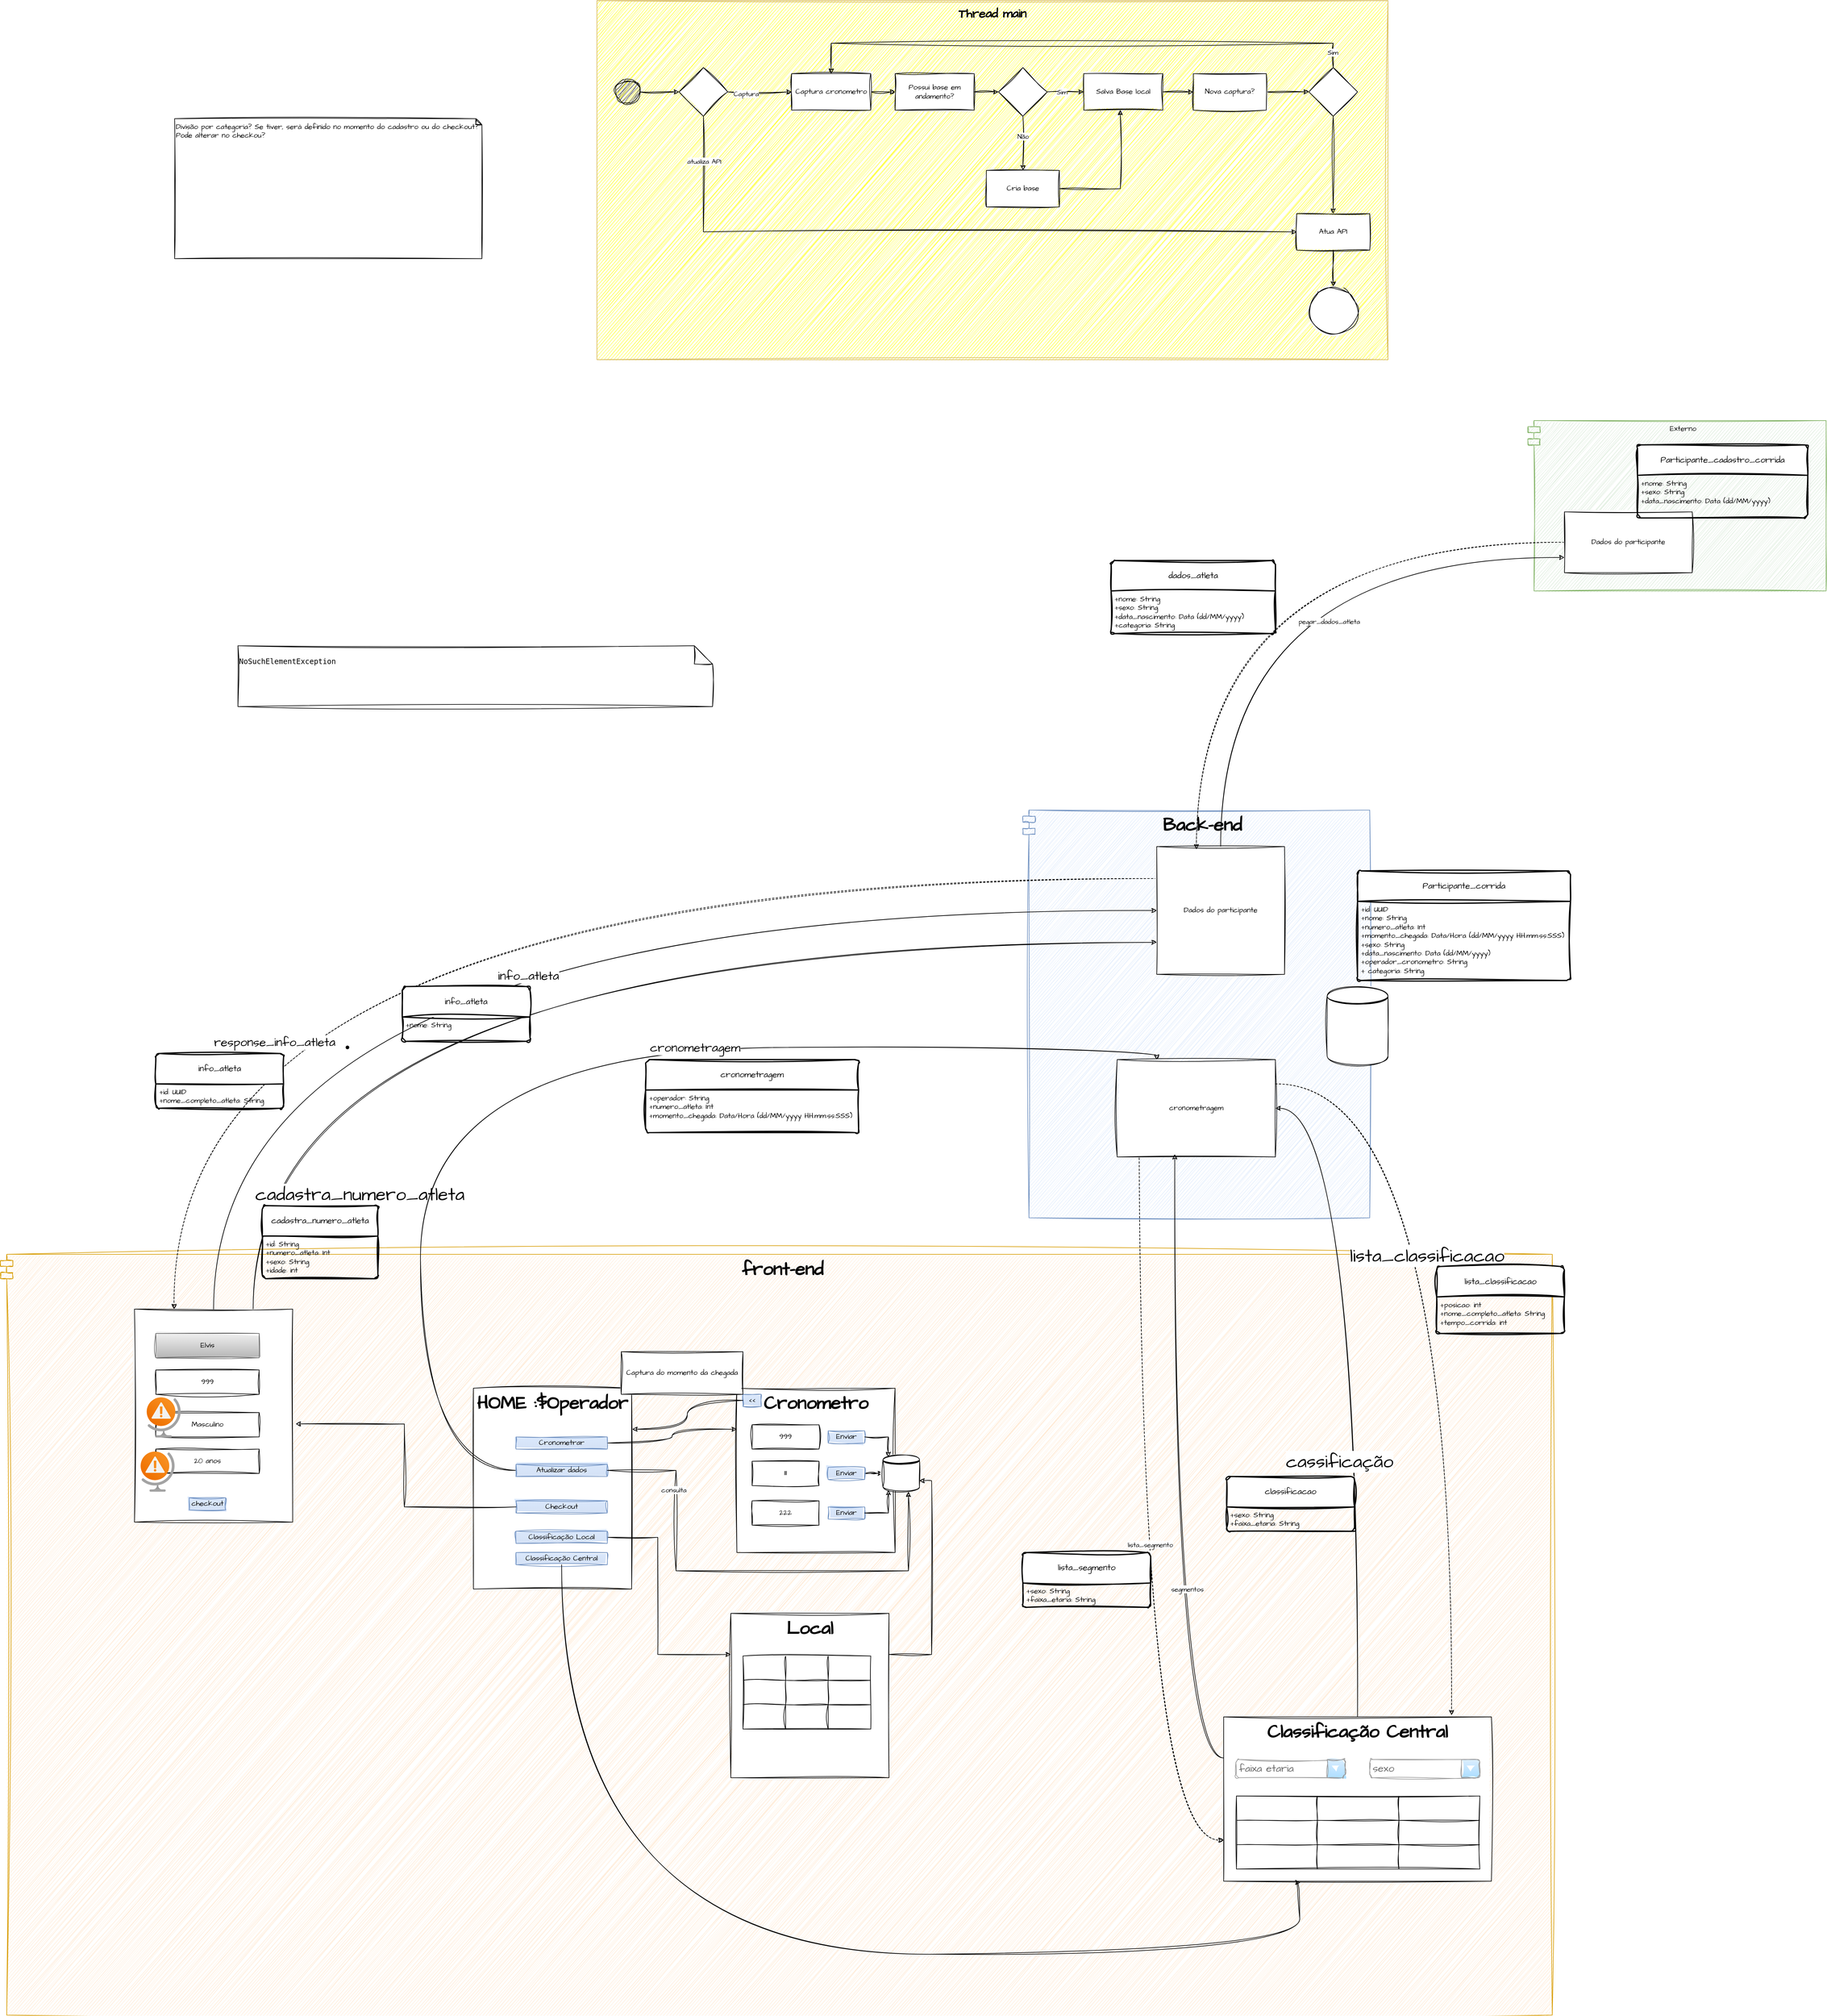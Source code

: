 <mxfile version="24.7.17">
  <diagram name="Página-1" id="BL0xOnV62cKg-j_XJ3VI">
    <mxGraphModel dx="3728" dy="3182" grid="1" gridSize="10" guides="1" tooltips="1" connect="1" arrows="1" fold="1" page="1" pageScale="1" pageWidth="827" pageHeight="1169" math="0" shadow="0">
      <root>
        <mxCell id="0" />
        <mxCell id="1" parent="0" />
        <mxCell id="qzLaiODZb_8Jzp_DnvtQ-257" value="front-end" style="shape=module;align=left;spacingLeft=20;align=center;verticalAlign=top;whiteSpace=wrap;html=1;sketch=1;hachureGap=4;jiggle=2;curveFitting=1;fontFamily=Architects Daughter;fontSource=https%3A%2F%2Ffonts.googleapis.com%2Fcss%3Ffamily%3DArchitects%2BDaughter;fontSize=30;fontStyle=1;fillColor=#ffe6cc;strokeColor=#d79b00;" parent="1" vertex="1">
          <mxGeometry x="-1190" y="130" width="2550" height="1250" as="geometry" />
        </mxCell>
        <mxCell id="qzLaiODZb_8Jzp_DnvtQ-256" value="Back-end" style="shape=module;align=left;spacingLeft=20;align=center;verticalAlign=top;whiteSpace=wrap;html=1;sketch=1;hachureGap=4;jiggle=2;curveFitting=1;fontFamily=Architects Daughter;fontSource=https%3A%2F%2Ffonts.googleapis.com%2Fcss%3Ffamily%3DArchitects%2BDaughter;fontSize=30;fontStyle=1;fillColor=#dae8fc;strokeColor=#6c8ebf;" parent="1" vertex="1">
          <mxGeometry x="490" y="-600" width="570" height="670" as="geometry" />
        </mxCell>
        <mxCell id="qzLaiODZb_8Jzp_DnvtQ-18" value="Externo" style="shape=module;align=left;spacingLeft=20;align=center;verticalAlign=top;whiteSpace=wrap;html=1;sketch=1;hachureGap=4;jiggle=2;curveFitting=1;fontFamily=Architects Daughter;fontSource=https%3A%2F%2Ffonts.googleapis.com%2Fcss%3Ffamily%3DArchitects%2BDaughter;fillColor=#d5e8d4;strokeColor=#82b366;" parent="1" vertex="1">
          <mxGeometry x="1320" y="-1240" width="490" height="280" as="geometry" />
        </mxCell>
        <mxCell id="qzLaiODZb_8Jzp_DnvtQ-14" style="edgeStyle=orthogonalEdgeStyle;rounded=0;sketch=1;hachureGap=4;jiggle=2;curveFitting=1;orthogonalLoop=1;jettySize=auto;html=1;entryX=0;entryY=0.75;entryDx=0;entryDy=0;fontFamily=Architects Daughter;fontSource=https%3A%2F%2Ffonts.googleapis.com%2Fcss%3Ffamily%3DArchitects%2BDaughter;curved=1;exitX=0.5;exitY=0;exitDx=0;exitDy=0;" parent="1" source="qzLaiODZb_8Jzp_DnvtQ-3" target="qzLaiODZb_8Jzp_DnvtQ-11" edge="1">
          <mxGeometry relative="1" as="geometry" />
        </mxCell>
        <mxCell id="qzLaiODZb_8Jzp_DnvtQ-15" value="pegar_dados_atleta" style="edgeLabel;html=1;align=center;verticalAlign=middle;resizable=0;points=[];sketch=1;hachureGap=4;jiggle=2;curveFitting=1;fontFamily=Architects Daughter;fontSource=https%3A%2F%2Ffonts.googleapis.com%2Fcss%3Ffamily%3DArchitects%2BDaughter;" parent="qzLaiODZb_8Jzp_DnvtQ-14" vertex="1" connectable="0">
          <mxGeometry x="0.109" y="-40" relative="1" as="geometry">
            <mxPoint x="76" y="65" as="offset" />
          </mxGeometry>
        </mxCell>
        <mxCell id="qzLaiODZb_8Jzp_DnvtQ-270" style="edgeStyle=orthogonalEdgeStyle;rounded=0;sketch=1;hachureGap=4;jiggle=2;curveFitting=1;orthogonalLoop=1;jettySize=auto;html=1;entryX=0.25;entryY=0;entryDx=0;entryDy=0;fontFamily=Architects Daughter;fontSource=https%3A%2F%2Ffonts.googleapis.com%2Fcss%3Ffamily%3DArchitects%2BDaughter;exitX=0;exitY=0.25;exitDx=0;exitDy=0;curved=1;dashed=1;" parent="1" source="qzLaiODZb_8Jzp_DnvtQ-3" target="qzLaiODZb_8Jzp_DnvtQ-61" edge="1">
          <mxGeometry relative="1" as="geometry" />
        </mxCell>
        <mxCell id="gHnK7nBpbDqGO755AyEp-1" value="&lt;font style=&quot;font-size: 20px;&quot;&gt;response_info_atleta&lt;/font&gt;" style="edgeLabel;html=1;align=center;verticalAlign=middle;resizable=0;points=[];sketch=1;hachureGap=4;jiggle=2;curveFitting=1;fontFamily=Architects Daughter;fontSource=https%3A%2F%2Ffonts.googleapis.com%2Fcss%3Ffamily%3DArchitects%2BDaughter;" parent="qzLaiODZb_8Jzp_DnvtQ-270" vertex="1" connectable="0">
          <mxGeometry x="-0.155" y="93" relative="1" as="geometry">
            <mxPoint x="-469" y="175" as="offset" />
          </mxGeometry>
        </mxCell>
        <mxCell id="qzLaiODZb_8Jzp_DnvtQ-3" value="Dados do participante" style="rounded=0;whiteSpace=wrap;html=1;sketch=1;hachureGap=4;jiggle=2;curveFitting=1;fontFamily=Architects Daughter;fontSource=https%3A%2F%2Ffonts.googleapis.com%2Fcss%3Ffamily%3DArchitects%2BDaughter;" parent="1" vertex="1">
          <mxGeometry x="710" y="-540" width="210" height="210" as="geometry" />
        </mxCell>
        <mxCell id="qzLaiODZb_8Jzp_DnvtQ-269" style="edgeStyle=orthogonalEdgeStyle;rounded=0;sketch=1;hachureGap=4;jiggle=2;curveFitting=1;orthogonalLoop=1;jettySize=auto;html=1;fontFamily=Architects Daughter;fontSource=https%3A%2F%2Ffonts.googleapis.com%2Fcss%3Ffamily%3DArchitects%2BDaughter;curved=1;dashed=1;entryX=0.31;entryY=0.022;entryDx=0;entryDy=0;entryPerimeter=0;" parent="1" source="qzLaiODZb_8Jzp_DnvtQ-11" target="qzLaiODZb_8Jzp_DnvtQ-3" edge="1">
          <mxGeometry relative="1" as="geometry" />
        </mxCell>
        <mxCell id="qzLaiODZb_8Jzp_DnvtQ-11" value="Dados do participante" style="rounded=0;whiteSpace=wrap;html=1;sketch=1;hachureGap=4;jiggle=2;curveFitting=1;fontFamily=Architects Daughter;fontSource=https%3A%2F%2Ffonts.googleapis.com%2Fcss%3Ffamily%3DArchitects%2BDaughter;" parent="1" vertex="1">
          <mxGeometry x="1380" y="-1090" width="210" height="100" as="geometry" />
        </mxCell>
        <mxCell id="qzLaiODZb_8Jzp_DnvtQ-12" value="" style="shape=datastore;whiteSpace=wrap;html=1;sketch=1;hachureGap=4;jiggle=2;curveFitting=1;fontFamily=Architects Daughter;fontSource=https%3A%2F%2Ffonts.googleapis.com%2Fcss%3Ffamily%3DArchitects%2BDaughter;" parent="1" vertex="1">
          <mxGeometry x="990" y="-310" width="100" height="130" as="geometry" />
        </mxCell>
        <mxCell id="qzLaiODZb_8Jzp_DnvtQ-9" value="Participante_cadastro_corrida" style="swimlane;childLayout=stackLayout;horizontal=1;startSize=50;horizontalStack=0;rounded=1;fontSize=14;fontStyle=0;strokeWidth=2;resizeParent=0;resizeLast=1;shadow=0;dashed=0;align=center;arcSize=4;whiteSpace=wrap;html=1;sketch=1;hachureGap=4;jiggle=2;curveFitting=1;fontFamily=Architects Daughter;fontSource=https%3A%2F%2Ffonts.googleapis.com%2Fcss%3Ffamily%3DArchitects%2BDaughter;" parent="1" vertex="1">
          <mxGeometry x="1500" y="-1200" width="280" height="120" as="geometry" />
        </mxCell>
        <mxCell id="qzLaiODZb_8Jzp_DnvtQ-10" value="+nome: String&lt;br&gt;&lt;div&gt;+sexo: String&lt;/div&gt;&lt;div&gt;+data_nascimento: Data (dd/MM/yyyy)&lt;/div&gt;" style="align=left;strokeColor=none;fillColor=none;spacingLeft=4;fontSize=12;verticalAlign=top;resizable=0;rotatable=0;part=1;html=1;sketch=1;hachureGap=4;jiggle=2;curveFitting=1;fontFamily=Architects Daughter;fontSource=https%3A%2F%2Ffonts.googleapis.com%2Fcss%3Ffamily%3DArchitects%2BDaughter;" parent="qzLaiODZb_8Jzp_DnvtQ-9" vertex="1">
          <mxGeometry y="50" width="280" height="70" as="geometry" />
        </mxCell>
        <mxCell id="qzLaiODZb_8Jzp_DnvtQ-16" value="Participante_corrida" style="swimlane;childLayout=stackLayout;horizontal=1;startSize=50;horizontalStack=0;rounded=1;fontSize=14;fontStyle=0;strokeWidth=2;resizeParent=0;resizeLast=1;shadow=0;dashed=0;align=center;arcSize=4;whiteSpace=wrap;html=1;sketch=1;hachureGap=4;jiggle=2;curveFitting=1;fontFamily=Architects Daughter;fontSource=https%3A%2F%2Ffonts.googleapis.com%2Fcss%3Ffamily%3DArchitects%2BDaughter;" parent="1" vertex="1">
          <mxGeometry x="1040" y="-500" width="350" height="180" as="geometry" />
        </mxCell>
        <mxCell id="qzLaiODZb_8Jzp_DnvtQ-17" value="+id: UUID&lt;div&gt;+nome: String&lt;br&gt;+numero_atleta: Int&lt;br&gt;+momento_chegada: Data/Hora (dd/MM/yyyy HH:mm:ss:SSS)&lt;div&gt;+sexo: String&lt;/div&gt;&lt;div&gt;+data_nascimento: Data (dd/MM/yyyy)&lt;/div&gt;&lt;/div&gt;&lt;div&gt;+operador_cronometro: String&lt;/div&gt;&lt;div&gt;+ categoria: String&lt;/div&gt;" style="align=left;strokeColor=none;fillColor=none;spacingLeft=4;fontSize=12;verticalAlign=top;resizable=0;rotatable=0;part=1;html=1;sketch=1;hachureGap=4;jiggle=2;curveFitting=1;fontFamily=Architects Daughter;fontSource=https%3A%2F%2Ffonts.googleapis.com%2Fcss%3Ffamily%3DArchitects%2BDaughter;" parent="qzLaiODZb_8Jzp_DnvtQ-16" vertex="1">
          <mxGeometry y="50" width="350" height="130" as="geometry" />
        </mxCell>
        <mxCell id="qzLaiODZb_8Jzp_DnvtQ-20" value="Cronometro" style="rounded=0;whiteSpace=wrap;html=1;sketch=1;hachureGap=4;jiggle=2;curveFitting=1;fontFamily=Architects Daughter;fontSource=https%3A%2F%2Ffonts.googleapis.com%2Fcss%3Ffamily%3DArchitects%2BDaughter;verticalAlign=top;fontSize=30;fontStyle=1" parent="1" vertex="1">
          <mxGeometry x="20" y="350" width="260" height="270" as="geometry" />
        </mxCell>
        <mxCell id="qzLaiODZb_8Jzp_DnvtQ-21" value="999" style="rounded=0;whiteSpace=wrap;html=1;sketch=1;hachureGap=4;jiggle=2;curveFitting=1;fontFamily=Architects Daughter;fontSource=https%3A%2F%2Ffonts.googleapis.com%2Fcss%3Ffamily%3DArchitects%2BDaughter;" parent="1" vertex="1">
          <mxGeometry x="45" y="410" width="110" height="40" as="geometry" />
        </mxCell>
        <mxCell id="qzLaiODZb_8Jzp_DnvtQ-22" value="Enviar" style="rounded=0;whiteSpace=wrap;html=1;sketch=1;hachureGap=4;jiggle=2;curveFitting=1;fontFamily=Architects Daughter;fontSource=https%3A%2F%2Ffonts.googleapis.com%2Fcss%3Ffamily%3DArchitects%2BDaughter;fillColor=#dae8fc;strokeColor=#6c8ebf;gradientColor=#D4E1F5;" parent="1" vertex="1">
          <mxGeometry x="170" y="420" width="60" height="20" as="geometry" />
        </mxCell>
        <mxCell id="qzLaiODZb_8Jzp_DnvtQ-23" value="111" style="rounded=0;whiteSpace=wrap;html=1;sketch=1;hachureGap=4;jiggle=2;curveFitting=1;fontFamily=Architects Daughter;fontSource=https%3A%2F%2Ffonts.googleapis.com%2Fcss%3Ffamily%3DArchitects%2BDaughter;" parent="1" vertex="1">
          <mxGeometry x="45" y="470" width="110" height="40" as="geometry" />
        </mxCell>
        <mxCell id="qzLaiODZb_8Jzp_DnvtQ-227" style="edgeStyle=orthogonalEdgeStyle;rounded=0;sketch=1;hachureGap=4;jiggle=2;curveFitting=1;orthogonalLoop=1;jettySize=auto;html=1;fontFamily=Architects Daughter;fontSource=https%3A%2F%2Ffonts.googleapis.com%2Fcss%3Ffamily%3DArchitects%2BDaughter;" parent="1" source="qzLaiODZb_8Jzp_DnvtQ-24" target="qzLaiODZb_8Jzp_DnvtQ-225" edge="1">
          <mxGeometry relative="1" as="geometry" />
        </mxCell>
        <mxCell id="qzLaiODZb_8Jzp_DnvtQ-24" value="Enviar" style="rounded=0;whiteSpace=wrap;html=1;sketch=1;hachureGap=4;jiggle=2;curveFitting=1;fontFamily=Architects Daughter;fontSource=https%3A%2F%2Ffonts.googleapis.com%2Fcss%3Ffamily%3DArchitects%2BDaughter;fillColor=#dae8fc;strokeColor=#6c8ebf;gradientColor=#D4E1F5;" parent="1" vertex="1">
          <mxGeometry x="170" y="480" width="60" height="20" as="geometry" />
        </mxCell>
        <mxCell id="qzLaiODZb_8Jzp_DnvtQ-25" value="222" style="rounded=0;whiteSpace=wrap;html=1;sketch=1;hachureGap=4;jiggle=2;curveFitting=1;fontFamily=Architects Daughter;fontSource=https%3A%2F%2Ffonts.googleapis.com%2Fcss%3Ffamily%3DArchitects%2BDaughter;" parent="1" vertex="1">
          <mxGeometry x="45" y="535" width="110" height="40" as="geometry" />
        </mxCell>
        <mxCell id="qzLaiODZb_8Jzp_DnvtQ-26" value="Enviar" style="rounded=0;whiteSpace=wrap;html=1;sketch=1;hachureGap=4;jiggle=2;curveFitting=1;fontFamily=Architects Daughter;fontSource=https%3A%2F%2Ffonts.googleapis.com%2Fcss%3Ffamily%3DArchitects%2BDaughter;fillColor=#dae8fc;strokeColor=#6c8ebf;gradientColor=#D4E1F5;" parent="1" vertex="1">
          <mxGeometry x="170" y="545" width="60" height="20" as="geometry" />
        </mxCell>
        <mxCell id="gHnK7nBpbDqGO755AyEp-9" style="edgeStyle=orthogonalEdgeStyle;rounded=0;sketch=1;hachureGap=4;jiggle=2;curveFitting=1;orthogonalLoop=1;jettySize=auto;html=1;entryX=0;entryY=0.75;entryDx=0;entryDy=0;fontFamily=Architects Daughter;fontSource=https%3A%2F%2Ffonts.googleapis.com%2Fcss%3Ffamily%3DArchitects%2BDaughter;exitX=0.139;exitY=0.972;exitDx=0;exitDy=0;exitPerimeter=0;curved=1;dashed=1;" parent="1" source="qzLaiODZb_8Jzp_DnvtQ-29" target="qzLaiODZb_8Jzp_DnvtQ-38" edge="1">
          <mxGeometry relative="1" as="geometry" />
        </mxCell>
        <mxCell id="gHnK7nBpbDqGO755AyEp-12" value="lista_segmento" style="edgeLabel;html=1;align=center;verticalAlign=middle;resizable=0;points=[];sketch=1;hachureGap=4;jiggle=2;curveFitting=1;fontFamily=Architects Daughter;fontSource=https%3A%2F%2Ffonts.googleapis.com%2Fcss%3Ffamily%3DArchitects%2BDaughter;" parent="gHnK7nBpbDqGO755AyEp-9" vertex="1" connectable="0">
          <mxGeometry x="0.013" y="18" relative="1" as="geometry">
            <mxPoint as="offset" />
          </mxGeometry>
        </mxCell>
        <mxCell id="qzLaiODZb_8Jzp_DnvtQ-29" value="cronometragem" style="rounded=0;whiteSpace=wrap;html=1;sketch=1;hachureGap=4;jiggle=2;curveFitting=1;fontFamily=Architects Daughter;fontSource=https%3A%2F%2Ffonts.googleapis.com%2Fcss%3Ffamily%3DArchitects%2BDaughter;" parent="1" vertex="1">
          <mxGeometry x="645" y="-190" width="260" height="160" as="geometry" />
        </mxCell>
        <mxCell id="qzLaiODZb_8Jzp_DnvtQ-52" style="edgeStyle=orthogonalEdgeStyle;rounded=0;sketch=1;hachureGap=4;jiggle=2;curveFitting=1;orthogonalLoop=1;jettySize=auto;html=1;entryX=1;entryY=0.5;entryDx=0;entryDy=0;fontFamily=Architects Daughter;fontSource=https%3A%2F%2Ffonts.googleapis.com%2Fcss%3Ffamily%3DArchitects%2BDaughter;curved=1;exitX=0.5;exitY=0;exitDx=0;exitDy=0;" parent="1" source="qzLaiODZb_8Jzp_DnvtQ-38" target="qzLaiODZb_8Jzp_DnvtQ-29" edge="1">
          <mxGeometry relative="1" as="geometry" />
        </mxCell>
        <mxCell id="qzLaiODZb_8Jzp_DnvtQ-54" value="&lt;font style=&quot;font-size: 30px;&quot;&gt;cassificação&lt;/font&gt;" style="edgeLabel;html=1;align=center;verticalAlign=middle;resizable=0;points=[];sketch=1;hachureGap=4;jiggle=2;curveFitting=1;fontFamily=Architects Daughter;fontSource=https%3A%2F%2Ffonts.googleapis.com%2Fcss%3Ffamily%3DArchitects%2BDaughter;" parent="qzLaiODZb_8Jzp_DnvtQ-52" vertex="1" connectable="0">
          <mxGeometry x="0.249" y="14" relative="1" as="geometry">
            <mxPoint x="-16" y="289" as="offset" />
          </mxGeometry>
        </mxCell>
        <mxCell id="qzLaiODZb_8Jzp_DnvtQ-38" value="Classificação Central" style="rounded=0;whiteSpace=wrap;html=1;sketch=1;hachureGap=4;jiggle=2;curveFitting=1;fontFamily=Architects Daughter;fontSource=https%3A%2F%2Ffonts.googleapis.com%2Fcss%3Ffamily%3DArchitects%2BDaughter;verticalAlign=top;fontSize=30;fontStyle=1" parent="1" vertex="1">
          <mxGeometry x="820" y="890" width="440" height="270" as="geometry" />
        </mxCell>
        <mxCell id="qzLaiODZb_8Jzp_DnvtQ-39" value="" style="shape=table;startSize=0;container=1;collapsible=0;childLayout=tableLayout;fontSize=16;sketch=1;hachureGap=4;jiggle=2;curveFitting=1;fontFamily=Architects Daughter;fontSource=https%3A%2F%2Ffonts.googleapis.com%2Fcss%3Ffamily%3DArchitects%2BDaughter;" parent="1" vertex="1">
          <mxGeometry x="841" y="1020" width="400" height="120" as="geometry" />
        </mxCell>
        <mxCell id="qzLaiODZb_8Jzp_DnvtQ-40" value="" style="shape=tableRow;horizontal=0;startSize=0;swimlaneHead=0;swimlaneBody=0;strokeColor=inherit;top=0;left=0;bottom=0;right=0;collapsible=0;dropTarget=0;fillColor=none;points=[[0,0.5],[1,0.5]];portConstraint=eastwest;fontSize=16;sketch=1;hachureGap=4;jiggle=2;curveFitting=1;fontFamily=Architects Daughter;fontSource=https%3A%2F%2Ffonts.googleapis.com%2Fcss%3Ffamily%3DArchitects%2BDaughter;" parent="qzLaiODZb_8Jzp_DnvtQ-39" vertex="1">
          <mxGeometry width="400" height="40" as="geometry" />
        </mxCell>
        <mxCell id="qzLaiODZb_8Jzp_DnvtQ-41" value="" style="shape=partialRectangle;html=1;whiteSpace=wrap;connectable=0;strokeColor=inherit;overflow=hidden;fillColor=none;top=0;left=0;bottom=0;right=0;pointerEvents=1;fontSize=16;sketch=1;hachureGap=4;jiggle=2;curveFitting=1;fontFamily=Architects Daughter;fontSource=https%3A%2F%2Ffonts.googleapis.com%2Fcss%3Ffamily%3DArchitects%2BDaughter;" parent="qzLaiODZb_8Jzp_DnvtQ-40" vertex="1">
          <mxGeometry width="133" height="40" as="geometry">
            <mxRectangle width="133" height="40" as="alternateBounds" />
          </mxGeometry>
        </mxCell>
        <mxCell id="qzLaiODZb_8Jzp_DnvtQ-42" value="" style="shape=partialRectangle;html=1;whiteSpace=wrap;connectable=0;strokeColor=inherit;overflow=hidden;fillColor=none;top=0;left=0;bottom=0;right=0;pointerEvents=1;fontSize=16;sketch=1;hachureGap=4;jiggle=2;curveFitting=1;fontFamily=Architects Daughter;fontSource=https%3A%2F%2Ffonts.googleapis.com%2Fcss%3Ffamily%3DArchitects%2BDaughter;" parent="qzLaiODZb_8Jzp_DnvtQ-40" vertex="1">
          <mxGeometry x="133" width="134" height="40" as="geometry">
            <mxRectangle width="134" height="40" as="alternateBounds" />
          </mxGeometry>
        </mxCell>
        <mxCell id="qzLaiODZb_8Jzp_DnvtQ-43" value="" style="shape=partialRectangle;html=1;whiteSpace=wrap;connectable=0;strokeColor=inherit;overflow=hidden;fillColor=none;top=0;left=0;bottom=0;right=0;pointerEvents=1;fontSize=16;sketch=1;hachureGap=4;jiggle=2;curveFitting=1;fontFamily=Architects Daughter;fontSource=https%3A%2F%2Ffonts.googleapis.com%2Fcss%3Ffamily%3DArchitects%2BDaughter;" parent="qzLaiODZb_8Jzp_DnvtQ-40" vertex="1">
          <mxGeometry x="267" width="133" height="40" as="geometry">
            <mxRectangle width="133" height="40" as="alternateBounds" />
          </mxGeometry>
        </mxCell>
        <mxCell id="qzLaiODZb_8Jzp_DnvtQ-44" value="" style="shape=tableRow;horizontal=0;startSize=0;swimlaneHead=0;swimlaneBody=0;strokeColor=inherit;top=0;left=0;bottom=0;right=0;collapsible=0;dropTarget=0;fillColor=none;points=[[0,0.5],[1,0.5]];portConstraint=eastwest;fontSize=16;sketch=1;hachureGap=4;jiggle=2;curveFitting=1;fontFamily=Architects Daughter;fontSource=https%3A%2F%2Ffonts.googleapis.com%2Fcss%3Ffamily%3DArchitects%2BDaughter;" parent="qzLaiODZb_8Jzp_DnvtQ-39" vertex="1">
          <mxGeometry y="40" width="400" height="40" as="geometry" />
        </mxCell>
        <mxCell id="qzLaiODZb_8Jzp_DnvtQ-45" value="" style="shape=partialRectangle;html=1;whiteSpace=wrap;connectable=0;strokeColor=inherit;overflow=hidden;fillColor=none;top=0;left=0;bottom=0;right=0;pointerEvents=1;fontSize=16;sketch=1;hachureGap=4;jiggle=2;curveFitting=1;fontFamily=Architects Daughter;fontSource=https%3A%2F%2Ffonts.googleapis.com%2Fcss%3Ffamily%3DArchitects%2BDaughter;" parent="qzLaiODZb_8Jzp_DnvtQ-44" vertex="1">
          <mxGeometry width="133" height="40" as="geometry">
            <mxRectangle width="133" height="40" as="alternateBounds" />
          </mxGeometry>
        </mxCell>
        <mxCell id="qzLaiODZb_8Jzp_DnvtQ-46" value="" style="shape=partialRectangle;html=1;whiteSpace=wrap;connectable=0;strokeColor=inherit;overflow=hidden;fillColor=none;top=0;left=0;bottom=0;right=0;pointerEvents=1;fontSize=16;sketch=1;hachureGap=4;jiggle=2;curveFitting=1;fontFamily=Architects Daughter;fontSource=https%3A%2F%2Ffonts.googleapis.com%2Fcss%3Ffamily%3DArchitects%2BDaughter;" parent="qzLaiODZb_8Jzp_DnvtQ-44" vertex="1">
          <mxGeometry x="133" width="134" height="40" as="geometry">
            <mxRectangle width="134" height="40" as="alternateBounds" />
          </mxGeometry>
        </mxCell>
        <mxCell id="qzLaiODZb_8Jzp_DnvtQ-47" value="" style="shape=partialRectangle;html=1;whiteSpace=wrap;connectable=0;strokeColor=inherit;overflow=hidden;fillColor=none;top=0;left=0;bottom=0;right=0;pointerEvents=1;fontSize=16;sketch=1;hachureGap=4;jiggle=2;curveFitting=1;fontFamily=Architects Daughter;fontSource=https%3A%2F%2Ffonts.googleapis.com%2Fcss%3Ffamily%3DArchitects%2BDaughter;" parent="qzLaiODZb_8Jzp_DnvtQ-44" vertex="1">
          <mxGeometry x="267" width="133" height="40" as="geometry">
            <mxRectangle width="133" height="40" as="alternateBounds" />
          </mxGeometry>
        </mxCell>
        <mxCell id="qzLaiODZb_8Jzp_DnvtQ-48" value="" style="shape=tableRow;horizontal=0;startSize=0;swimlaneHead=0;swimlaneBody=0;strokeColor=inherit;top=0;left=0;bottom=0;right=0;collapsible=0;dropTarget=0;fillColor=none;points=[[0,0.5],[1,0.5]];portConstraint=eastwest;fontSize=16;sketch=1;hachureGap=4;jiggle=2;curveFitting=1;fontFamily=Architects Daughter;fontSource=https%3A%2F%2Ffonts.googleapis.com%2Fcss%3Ffamily%3DArchitects%2BDaughter;" parent="qzLaiODZb_8Jzp_DnvtQ-39" vertex="1">
          <mxGeometry y="80" width="400" height="40" as="geometry" />
        </mxCell>
        <mxCell id="qzLaiODZb_8Jzp_DnvtQ-49" value="" style="shape=partialRectangle;html=1;whiteSpace=wrap;connectable=0;strokeColor=inherit;overflow=hidden;fillColor=none;top=0;left=0;bottom=0;right=0;pointerEvents=1;fontSize=16;sketch=1;hachureGap=4;jiggle=2;curveFitting=1;fontFamily=Architects Daughter;fontSource=https%3A%2F%2Ffonts.googleapis.com%2Fcss%3Ffamily%3DArchitects%2BDaughter;" parent="qzLaiODZb_8Jzp_DnvtQ-48" vertex="1">
          <mxGeometry width="133" height="40" as="geometry">
            <mxRectangle width="133" height="40" as="alternateBounds" />
          </mxGeometry>
        </mxCell>
        <mxCell id="qzLaiODZb_8Jzp_DnvtQ-50" value="" style="shape=partialRectangle;html=1;whiteSpace=wrap;connectable=0;strokeColor=inherit;overflow=hidden;fillColor=none;top=0;left=0;bottom=0;right=0;pointerEvents=1;fontSize=16;sketch=1;hachureGap=4;jiggle=2;curveFitting=1;fontFamily=Architects Daughter;fontSource=https%3A%2F%2Ffonts.googleapis.com%2Fcss%3Ffamily%3DArchitects%2BDaughter;" parent="qzLaiODZb_8Jzp_DnvtQ-48" vertex="1">
          <mxGeometry x="133" width="134" height="40" as="geometry">
            <mxRectangle width="134" height="40" as="alternateBounds" />
          </mxGeometry>
        </mxCell>
        <mxCell id="qzLaiODZb_8Jzp_DnvtQ-51" value="" style="shape=partialRectangle;html=1;whiteSpace=wrap;connectable=0;strokeColor=inherit;overflow=hidden;fillColor=none;top=0;left=0;bottom=0;right=0;pointerEvents=1;fontSize=16;sketch=1;hachureGap=4;jiggle=2;curveFitting=1;fontFamily=Architects Daughter;fontSource=https%3A%2F%2Ffonts.googleapis.com%2Fcss%3Ffamily%3DArchitects%2BDaughter;" parent="qzLaiODZb_8Jzp_DnvtQ-48" vertex="1">
          <mxGeometry x="267" width="133" height="40" as="geometry">
            <mxRectangle width="133" height="40" as="alternateBounds" />
          </mxGeometry>
        </mxCell>
        <mxCell id="qzLaiODZb_8Jzp_DnvtQ-58" style="edgeStyle=orthogonalEdgeStyle;rounded=0;sketch=1;hachureGap=4;jiggle=2;curveFitting=1;orthogonalLoop=1;jettySize=auto;html=1;entryX=0.851;entryY=-0.01;entryDx=0;entryDy=0;entryPerimeter=0;fontFamily=Architects Daughter;fontSource=https%3A%2F%2Ffonts.googleapis.com%2Fcss%3Ffamily%3DArchitects%2BDaughter;exitX=1;exitY=0.25;exitDx=0;exitDy=0;dashed=1;curved=1;" parent="1" source="qzLaiODZb_8Jzp_DnvtQ-29" target="qzLaiODZb_8Jzp_DnvtQ-38" edge="1">
          <mxGeometry relative="1" as="geometry" />
        </mxCell>
        <mxCell id="qzLaiODZb_8Jzp_DnvtQ-59" value="&lt;font style=&quot;font-size: 30px;&quot;&gt;lista_classificacao&lt;/font&gt;" style="edgeLabel;html=1;align=center;verticalAlign=middle;resizable=0;points=[];sketch=1;hachureGap=4;jiggle=2;curveFitting=1;fontFamily=Architects Daughter;fontSource=https%3A%2F%2Ffonts.googleapis.com%2Fcss%3Ffamily%3DArchitects%2BDaughter;" parent="qzLaiODZb_8Jzp_DnvtQ-58" vertex="1" connectable="0">
          <mxGeometry x="-0.257" y="-14" relative="1" as="geometry">
            <mxPoint x="-27" y="78" as="offset" />
          </mxGeometry>
        </mxCell>
        <mxCell id="qzLaiODZb_8Jzp_DnvtQ-70" style="edgeStyle=orthogonalEdgeStyle;rounded=0;sketch=1;hachureGap=4;jiggle=2;curveFitting=1;orthogonalLoop=1;jettySize=auto;html=1;entryX=0;entryY=0.75;entryDx=0;entryDy=0;fontFamily=Architects Daughter;fontSource=https%3A%2F%2Ffonts.googleapis.com%2Fcss%3Ffamily%3DArchitects%2BDaughter;curved=1;exitX=0.75;exitY=0;exitDx=0;exitDy=0;" parent="1" source="qzLaiODZb_8Jzp_DnvtQ-61" target="qzLaiODZb_8Jzp_DnvtQ-3" edge="1">
          <mxGeometry relative="1" as="geometry" />
        </mxCell>
        <mxCell id="qzLaiODZb_8Jzp_DnvtQ-71" value="&lt;font style=&quot;font-size: 30px;&quot;&gt;cadastra_numero_atleta&lt;/font&gt;" style="edgeLabel;html=1;align=center;verticalAlign=middle;resizable=0;points=[];sketch=1;hachureGap=4;jiggle=2;curveFitting=1;fontFamily=Architects Daughter;fontSource=https%3A%2F%2Ffonts.googleapis.com%2Fcss%3Ffamily%3DArchitects%2BDaughter;" parent="qzLaiODZb_8Jzp_DnvtQ-70" vertex="1" connectable="0">
          <mxGeometry x="0.36" y="16" relative="1" as="geometry">
            <mxPoint x="-642" y="429" as="offset" />
          </mxGeometry>
        </mxCell>
        <mxCell id="qzLaiODZb_8Jzp_DnvtQ-61" value="" style="rounded=0;whiteSpace=wrap;html=1;sketch=1;hachureGap=4;jiggle=2;curveFitting=1;fontFamily=Architects Daughter;fontSource=https%3A%2F%2Ffonts.googleapis.com%2Fcss%3Ffamily%3DArchitects%2BDaughter;" parent="1" vertex="1">
          <mxGeometry x="-970" y="220" width="260" height="350" as="geometry" />
        </mxCell>
        <mxCell id="qzLaiODZb_8Jzp_DnvtQ-62" value="Elvis" style="rounded=0;whiteSpace=wrap;html=1;sketch=1;hachureGap=4;jiggle=2;curveFitting=1;fontFamily=Architects Daughter;fontSource=https%3A%2F%2Ffonts.googleapis.com%2Fcss%3Ffamily%3DArchitects%2BDaughter;fillColor=#f5f5f5;gradientColor=#b3b3b3;strokeColor=#666666;" parent="1" vertex="1">
          <mxGeometry x="-935" y="260" width="170" height="40" as="geometry" />
        </mxCell>
        <mxCell id="qzLaiODZb_8Jzp_DnvtQ-63" value="999" style="rounded=0;whiteSpace=wrap;html=1;sketch=1;hachureGap=4;jiggle=2;curveFitting=1;fontFamily=Architects Daughter;fontSource=https%3A%2F%2Ffonts.googleapis.com%2Fcss%3Ffamily%3DArchitects%2BDaughter;" parent="1" vertex="1">
          <mxGeometry x="-935" y="320" width="170" height="40" as="geometry" />
        </mxCell>
        <mxCell id="qzLaiODZb_8Jzp_DnvtQ-64" value="Masculino" style="rounded=0;whiteSpace=wrap;html=1;sketch=1;hachureGap=4;jiggle=2;curveFitting=1;fontFamily=Architects Daughter;fontSource=https%3A%2F%2Ffonts.googleapis.com%2Fcss%3Ffamily%3DArchitects%2BDaughter;" parent="1" vertex="1">
          <mxGeometry x="-935" y="390" width="170" height="40" as="geometry" />
        </mxCell>
        <mxCell id="qzLaiODZb_8Jzp_DnvtQ-65" value="20 anos" style="rounded=0;whiteSpace=wrap;html=1;sketch=1;hachureGap=4;jiggle=2;curveFitting=1;fontFamily=Architects Daughter;fontSource=https%3A%2F%2Ffonts.googleapis.com%2Fcss%3Ffamily%3DArchitects%2BDaughter;" parent="1" vertex="1">
          <mxGeometry x="-935" y="450" width="170" height="40" as="geometry" />
        </mxCell>
        <mxCell id="qzLaiODZb_8Jzp_DnvtQ-66" value="checkout" style="rounded=0;whiteSpace=wrap;html=1;sketch=1;hachureGap=4;jiggle=2;curveFitting=1;fontFamily=Architects Daughter;fontSource=https%3A%2F%2Ffonts.googleapis.com%2Fcss%3Ffamily%3DArchitects%2BDaughter;fillColor=#dae8fc;strokeColor=#6c8ebf;gradientColor=#D4E1F5;" parent="1" vertex="1">
          <mxGeometry x="-880" y="530" width="60" height="20" as="geometry" />
        </mxCell>
        <mxCell id="qzLaiODZb_8Jzp_DnvtQ-67" style="edgeStyle=orthogonalEdgeStyle;rounded=0;sketch=1;hachureGap=4;jiggle=2;curveFitting=1;orthogonalLoop=1;jettySize=auto;html=1;entryX=0;entryY=0.5;entryDx=0;entryDy=0;fontFamily=Architects Daughter;fontSource=https%3A%2F%2Ffonts.googleapis.com%2Fcss%3Ffamily%3DArchitects%2BDaughter;curved=1;exitX=0.5;exitY=0;exitDx=0;exitDy=0;" parent="1" source="qzLaiODZb_8Jzp_DnvtQ-61" target="qzLaiODZb_8Jzp_DnvtQ-3" edge="1">
          <mxGeometry relative="1" as="geometry" />
        </mxCell>
        <mxCell id="qzLaiODZb_8Jzp_DnvtQ-69" value="&lt;font style=&quot;font-size: 20px;&quot;&gt;info_atleta&lt;/font&gt;" style="edgeLabel;html=1;align=center;verticalAlign=middle;resizable=0;points=[];sketch=1;hachureGap=4;jiggle=2;curveFitting=1;fontFamily=Architects Daughter;fontSource=https%3A%2F%2Ffonts.googleapis.com%2Fcss%3Ffamily%3DArchitects%2BDaughter;" parent="qzLaiODZb_8Jzp_DnvtQ-67" vertex="1" connectable="0">
          <mxGeometry x="-0.143" y="12" relative="1" as="geometry">
            <mxPoint x="227" y="119" as="offset" />
          </mxGeometry>
        </mxCell>
        <mxCell id="qzLaiODZb_8Jzp_DnvtQ-156" value="&lt;b&gt;&lt;font style=&quot;font-size: 20px;&quot;&gt;Thread main&lt;/font&gt;&lt;/b&gt;" style="outlineConnect=0;html=1;whiteSpace=wrap;fontSize=12;fontStyle=0;strokeColor=#d6b656;fillColor=#FFFF00;verticalAlign=top;align=center;dashed=0;spacingTop=3;sketch=1;hachureGap=4;jiggle=2;curveFitting=1;fontFamily=Architects Daughter;fontSource=https%3A%2F%2Ffonts.googleapis.com%2Fcss%3Ffamily%3DArchitects%2BDaughter;" parent="1" vertex="1">
          <mxGeometry x="-210" y="-1930" width="1300" height="590" as="geometry" />
        </mxCell>
        <mxCell id="qzLaiODZb_8Jzp_DnvtQ-157" value="" style="edgeStyle=orthogonalEdgeStyle;rounded=0;sketch=1;hachureGap=4;jiggle=2;curveFitting=1;orthogonalLoop=1;jettySize=auto;html=1;fontFamily=Architects Daughter;fontSource=https%3A%2F%2Ffonts.googleapis.com%2Fcss%3Ffamily%3DArchitects%2BDaughter;" parent="1" source="qzLaiODZb_8Jzp_DnvtQ-158" target="qzLaiODZb_8Jzp_DnvtQ-163" edge="1">
          <mxGeometry relative="1" as="geometry" />
        </mxCell>
        <mxCell id="qzLaiODZb_8Jzp_DnvtQ-158" value="Captura cronometro" style="rounded=0;whiteSpace=wrap;html=1;sketch=1;hachureGap=4;jiggle=2;curveFitting=1;fontFamily=Architects Daughter;fontSource=https%3A%2F%2Ffonts.googleapis.com%2Fcss%3Ffamily%3DArchitects%2BDaughter;" parent="1" vertex="1">
          <mxGeometry x="110" y="-1810" width="130" height="60" as="geometry" />
        </mxCell>
        <mxCell id="qzLaiODZb_8Jzp_DnvtQ-162" value="" style="edgeStyle=orthogonalEdgeStyle;rounded=0;sketch=1;hachureGap=4;jiggle=2;curveFitting=1;orthogonalLoop=1;jettySize=auto;html=1;fontFamily=Architects Daughter;fontSource=https%3A%2F%2Ffonts.googleapis.com%2Fcss%3Ffamily%3DArchitects%2BDaughter;" parent="1" source="qzLaiODZb_8Jzp_DnvtQ-163" target="qzLaiODZb_8Jzp_DnvtQ-168" edge="1">
          <mxGeometry relative="1" as="geometry" />
        </mxCell>
        <mxCell id="qzLaiODZb_8Jzp_DnvtQ-163" value="Possui base em andamento?" style="rounded=0;whiteSpace=wrap;html=1;sketch=1;hachureGap=4;jiggle=2;curveFitting=1;fontFamily=Architects Daughter;fontSource=https%3A%2F%2Ffonts.googleapis.com%2Fcss%3Ffamily%3DArchitects%2BDaughter;" parent="1" vertex="1">
          <mxGeometry x="280" y="-1810" width="130" height="60" as="geometry" />
        </mxCell>
        <mxCell id="qzLaiODZb_8Jzp_DnvtQ-164" value="" style="edgeStyle=orthogonalEdgeStyle;rounded=0;sketch=1;hachureGap=4;jiggle=2;curveFitting=1;orthogonalLoop=1;jettySize=auto;html=1;fontFamily=Architects Daughter;fontSource=https%3A%2F%2Ffonts.googleapis.com%2Fcss%3Ffamily%3DArchitects%2BDaughter;" parent="1" source="qzLaiODZb_8Jzp_DnvtQ-168" target="qzLaiODZb_8Jzp_DnvtQ-169" edge="1">
          <mxGeometry relative="1" as="geometry" />
        </mxCell>
        <mxCell id="qzLaiODZb_8Jzp_DnvtQ-165" value="Não" style="edgeLabel;html=1;align=center;verticalAlign=middle;resizable=0;points=[];sketch=1;hachureGap=4;jiggle=2;curveFitting=1;fontFamily=Architects Daughter;fontSource=https%3A%2F%2Ffonts.googleapis.com%2Fcss%3Ffamily%3DArchitects%2BDaughter;" parent="qzLaiODZb_8Jzp_DnvtQ-164" vertex="1" connectable="0">
          <mxGeometry x="-0.26" relative="1" as="geometry">
            <mxPoint as="offset" />
          </mxGeometry>
        </mxCell>
        <mxCell id="qzLaiODZb_8Jzp_DnvtQ-166" style="edgeStyle=orthogonalEdgeStyle;rounded=0;sketch=1;hachureGap=4;jiggle=2;curveFitting=1;orthogonalLoop=1;jettySize=auto;html=1;fontFamily=Architects Daughter;fontSource=https%3A%2F%2Ffonts.googleapis.com%2Fcss%3Ffamily%3DArchitects%2BDaughter;" parent="1" source="qzLaiODZb_8Jzp_DnvtQ-168" target="qzLaiODZb_8Jzp_DnvtQ-171" edge="1">
          <mxGeometry relative="1" as="geometry">
            <mxPoint x="860" y="-1780" as="targetPoint" />
          </mxGeometry>
        </mxCell>
        <mxCell id="qzLaiODZb_8Jzp_DnvtQ-167" value="Sim" style="edgeLabel;html=1;align=center;verticalAlign=middle;resizable=0;points=[];sketch=1;hachureGap=4;jiggle=2;curveFitting=1;fontFamily=Architects Daughter;fontSource=https%3A%2F%2Ffonts.googleapis.com%2Fcss%3Ffamily%3DArchitects%2BDaughter;" parent="qzLaiODZb_8Jzp_DnvtQ-166" vertex="1" connectable="0">
          <mxGeometry x="-0.204" relative="1" as="geometry">
            <mxPoint as="offset" />
          </mxGeometry>
        </mxCell>
        <mxCell id="qzLaiODZb_8Jzp_DnvtQ-168" value="" style="rhombus;whiteSpace=wrap;html=1;fontFamily=Architects Daughter;rounded=0;sketch=1;hachureGap=4;jiggle=2;curveFitting=1;fontSource=https%3A%2F%2Ffonts.googleapis.com%2Fcss%3Ffamily%3DArchitects%2BDaughter;" parent="1" vertex="1">
          <mxGeometry x="450" y="-1820" width="80" height="80" as="geometry" />
        </mxCell>
        <mxCell id="qzLaiODZb_8Jzp_DnvtQ-169" value="Cria base" style="whiteSpace=wrap;html=1;fontFamily=Architects Daughter;rounded=0;sketch=1;hachureGap=4;jiggle=2;curveFitting=1;fontSource=https%3A%2F%2Ffonts.googleapis.com%2Fcss%3Ffamily%3DArchitects%2BDaughter;" parent="1" vertex="1">
          <mxGeometry x="430" y="-1651" width="120" height="60" as="geometry" />
        </mxCell>
        <mxCell id="qzLaiODZb_8Jzp_DnvtQ-170" style="edgeStyle=orthogonalEdgeStyle;rounded=0;sketch=1;hachureGap=4;jiggle=2;curveFitting=1;orthogonalLoop=1;jettySize=auto;html=1;entryX=0.5;entryY=0;entryDx=0;entryDy=0;fontFamily=Architects Daughter;fontSource=https%3A%2F%2Ffonts.googleapis.com%2Fcss%3Ffamily%3DArchitects%2BDaughter;exitX=0.5;exitY=0;exitDx=0;exitDy=0;" parent="1" source="qzLaiODZb_8Jzp_DnvtQ-200" target="qzLaiODZb_8Jzp_DnvtQ-158" edge="1">
          <mxGeometry relative="1" as="geometry">
            <Array as="points">
              <mxPoint x="1000" y="-1860" />
              <mxPoint x="175" y="-1860" />
            </Array>
          </mxGeometry>
        </mxCell>
        <mxCell id="qzLaiODZb_8Jzp_DnvtQ-202" value="Sim" style="edgeLabel;html=1;align=center;verticalAlign=middle;resizable=0;points=[];sketch=1;hachureGap=4;jiggle=2;curveFitting=1;fontFamily=Architects Daughter;fontSource=https%3A%2F%2Ffonts.googleapis.com%2Fcss%3Ffamily%3DArchitects%2BDaughter;" parent="qzLaiODZb_8Jzp_DnvtQ-170" vertex="1" connectable="0">
          <mxGeometry x="-0.944" y="1" relative="1" as="geometry">
            <mxPoint as="offset" />
          </mxGeometry>
        </mxCell>
        <mxCell id="qzLaiODZb_8Jzp_DnvtQ-199" value="" style="edgeStyle=orthogonalEdgeStyle;rounded=0;sketch=1;hachureGap=4;jiggle=2;curveFitting=1;orthogonalLoop=1;jettySize=auto;html=1;fontFamily=Architects Daughter;fontSource=https%3A%2F%2Ffonts.googleapis.com%2Fcss%3Ffamily%3DArchitects%2BDaughter;" parent="1" source="qzLaiODZb_8Jzp_DnvtQ-171" target="qzLaiODZb_8Jzp_DnvtQ-198" edge="1">
          <mxGeometry relative="1" as="geometry" />
        </mxCell>
        <mxCell id="qzLaiODZb_8Jzp_DnvtQ-171" value="Salva Base local" style="rounded=0;whiteSpace=wrap;html=1;sketch=1;hachureGap=4;jiggle=2;curveFitting=1;fontFamily=Architects Daughter;fontSource=https%3A%2F%2Ffonts.googleapis.com%2Fcss%3Ffamily%3DArchitects%2BDaughter;" parent="1" vertex="1">
          <mxGeometry x="590" y="-1810" width="130" height="60" as="geometry" />
        </mxCell>
        <mxCell id="qzLaiODZb_8Jzp_DnvtQ-176" style="edgeStyle=orthogonalEdgeStyle;rounded=0;sketch=1;hachureGap=4;jiggle=2;curveFitting=1;orthogonalLoop=1;jettySize=auto;html=1;entryX=0.462;entryY=0.994;entryDx=0;entryDy=0;entryPerimeter=0;fontFamily=Architects Daughter;fontSource=https%3A%2F%2Ffonts.googleapis.com%2Fcss%3Ffamily%3DArchitects%2BDaughter;" parent="1" source="qzLaiODZb_8Jzp_DnvtQ-169" target="qzLaiODZb_8Jzp_DnvtQ-171" edge="1">
          <mxGeometry relative="1" as="geometry" />
        </mxCell>
        <mxCell id="qzLaiODZb_8Jzp_DnvtQ-177" style="edgeStyle=orthogonalEdgeStyle;rounded=0;sketch=1;hachureGap=4;jiggle=2;curveFitting=1;orthogonalLoop=1;jettySize=auto;html=1;entryX=0;entryY=0.5;entryDx=0;entryDy=0;fontFamily=Architects Daughter;fontSource=https%3A%2F%2Ffonts.googleapis.com%2Fcss%3Ffamily%3DArchitects%2BDaughter;" parent="1" source="qzLaiODZb_8Jzp_DnvtQ-179" target="qzLaiODZb_8Jzp_DnvtQ-207" edge="1">
          <mxGeometry relative="1" as="geometry" />
        </mxCell>
        <mxCell id="qzLaiODZb_8Jzp_DnvtQ-179" value="" style="ellipse;fillColor=strokeColor;html=1;sketch=1;hachureGap=4;jiggle=2;curveFitting=1;fontFamily=Architects Daughter;fontSource=https%3A%2F%2Ffonts.googleapis.com%2Fcss%3Ffamily%3DArchitects%2BDaughter;" parent="1" vertex="1">
          <mxGeometry x="-180" y="-1800" width="40" height="40" as="geometry" />
        </mxCell>
        <mxCell id="qzLaiODZb_8Jzp_DnvtQ-201" value="" style="edgeStyle=orthogonalEdgeStyle;rounded=0;sketch=1;hachureGap=4;jiggle=2;curveFitting=1;orthogonalLoop=1;jettySize=auto;html=1;fontFamily=Architects Daughter;fontSource=https%3A%2F%2Ffonts.googleapis.com%2Fcss%3Ffamily%3DArchitects%2BDaughter;" parent="1" source="qzLaiODZb_8Jzp_DnvtQ-198" target="qzLaiODZb_8Jzp_DnvtQ-200" edge="1">
          <mxGeometry relative="1" as="geometry" />
        </mxCell>
        <mxCell id="qzLaiODZb_8Jzp_DnvtQ-198" value="Nova captura?" style="whiteSpace=wrap;html=1;fontFamily=Architects Daughter;rounded=0;sketch=1;hachureGap=4;jiggle=2;curveFitting=1;fontSource=https%3A%2F%2Ffonts.googleapis.com%2Fcss%3Ffamily%3DArchitects%2BDaughter;" parent="1" vertex="1">
          <mxGeometry x="770" y="-1810" width="120" height="60" as="geometry" />
        </mxCell>
        <mxCell id="qzLaiODZb_8Jzp_DnvtQ-204" value="" style="edgeStyle=orthogonalEdgeStyle;rounded=0;sketch=1;hachureGap=4;jiggle=2;curveFitting=1;orthogonalLoop=1;jettySize=auto;html=1;fontFamily=Architects Daughter;fontSource=https%3A%2F%2Ffonts.googleapis.com%2Fcss%3Ffamily%3DArchitects%2BDaughter;" parent="1" source="qzLaiODZb_8Jzp_DnvtQ-200" target="qzLaiODZb_8Jzp_DnvtQ-203" edge="1">
          <mxGeometry relative="1" as="geometry" />
        </mxCell>
        <mxCell id="qzLaiODZb_8Jzp_DnvtQ-200" value="" style="rhombus;whiteSpace=wrap;html=1;fontFamily=Architects Daughter;rounded=0;sketch=1;hachureGap=4;jiggle=2;curveFitting=1;fontSource=https%3A%2F%2Ffonts.googleapis.com%2Fcss%3Ffamily%3DArchitects%2BDaughter;" parent="1" vertex="1">
          <mxGeometry x="960" y="-1820" width="80" height="80" as="geometry" />
        </mxCell>
        <mxCell id="qzLaiODZb_8Jzp_DnvtQ-206" value="" style="edgeStyle=orthogonalEdgeStyle;rounded=0;sketch=1;hachureGap=4;jiggle=2;curveFitting=1;orthogonalLoop=1;jettySize=auto;html=1;fontFamily=Architects Daughter;fontSource=https%3A%2F%2Ffonts.googleapis.com%2Fcss%3Ffamily%3DArchitects%2BDaughter;" parent="1" source="qzLaiODZb_8Jzp_DnvtQ-203" target="qzLaiODZb_8Jzp_DnvtQ-205" edge="1">
          <mxGeometry relative="1" as="geometry" />
        </mxCell>
        <mxCell id="qzLaiODZb_8Jzp_DnvtQ-203" value="Atua API" style="whiteSpace=wrap;html=1;fontFamily=Architects Daughter;rounded=0;sketch=1;hachureGap=4;jiggle=2;curveFitting=1;fontSource=https%3A%2F%2Ffonts.googleapis.com%2Fcss%3Ffamily%3DArchitects%2BDaughter;" parent="1" vertex="1">
          <mxGeometry x="940" y="-1580" width="120" height="60" as="geometry" />
        </mxCell>
        <mxCell id="qzLaiODZb_8Jzp_DnvtQ-205" value="" style="ellipse;whiteSpace=wrap;html=1;fontFamily=Architects Daughter;rounded=0;sketch=1;hachureGap=4;jiggle=2;curveFitting=1;fontSource=https%3A%2F%2Ffonts.googleapis.com%2Fcss%3Ffamily%3DArchitects%2BDaughter;" parent="1" vertex="1">
          <mxGeometry x="960" y="-1460" width="80" height="80" as="geometry" />
        </mxCell>
        <mxCell id="qzLaiODZb_8Jzp_DnvtQ-208" style="edgeStyle=orthogonalEdgeStyle;rounded=0;sketch=1;hachureGap=4;jiggle=2;curveFitting=1;orthogonalLoop=1;jettySize=auto;html=1;fontFamily=Architects Daughter;fontSource=https%3A%2F%2Ffonts.googleapis.com%2Fcss%3Ffamily%3DArchitects%2BDaughter;" parent="1" source="qzLaiODZb_8Jzp_DnvtQ-207" target="qzLaiODZb_8Jzp_DnvtQ-158" edge="1">
          <mxGeometry relative="1" as="geometry" />
        </mxCell>
        <mxCell id="qzLaiODZb_8Jzp_DnvtQ-209" value="Captura" style="edgeLabel;html=1;align=center;verticalAlign=middle;resizable=0;points=[];sketch=1;hachureGap=4;jiggle=2;curveFitting=1;fontFamily=Architects Daughter;fontSource=https%3A%2F%2Ffonts.googleapis.com%2Fcss%3Ffamily%3DArchitects%2BDaughter;" parent="qzLaiODZb_8Jzp_DnvtQ-208" vertex="1" connectable="0">
          <mxGeometry x="-0.429" y="-3" relative="1" as="geometry">
            <mxPoint as="offset" />
          </mxGeometry>
        </mxCell>
        <mxCell id="qzLaiODZb_8Jzp_DnvtQ-210" style="edgeStyle=orthogonalEdgeStyle;rounded=0;sketch=1;hachureGap=4;jiggle=2;curveFitting=1;orthogonalLoop=1;jettySize=auto;html=1;entryX=0;entryY=0.5;entryDx=0;entryDy=0;fontFamily=Architects Daughter;fontSource=https%3A%2F%2Ffonts.googleapis.com%2Fcss%3Ffamily%3DArchitects%2BDaughter;exitX=0.5;exitY=1;exitDx=0;exitDy=0;" parent="1" source="qzLaiODZb_8Jzp_DnvtQ-207" target="qzLaiODZb_8Jzp_DnvtQ-203" edge="1">
          <mxGeometry relative="1" as="geometry" />
        </mxCell>
        <mxCell id="qzLaiODZb_8Jzp_DnvtQ-211" value="atualiza API" style="edgeLabel;html=1;align=center;verticalAlign=middle;resizable=0;points=[];sketch=1;hachureGap=4;jiggle=2;curveFitting=1;fontFamily=Architects Daughter;fontSource=https%3A%2F%2Ffonts.googleapis.com%2Fcss%3Ffamily%3DArchitects%2BDaughter;" parent="qzLaiODZb_8Jzp_DnvtQ-210" vertex="1" connectable="0">
          <mxGeometry x="-0.874" y="1" relative="1" as="geometry">
            <mxPoint as="offset" />
          </mxGeometry>
        </mxCell>
        <mxCell id="qzLaiODZb_8Jzp_DnvtQ-207" value="" style="rhombus;whiteSpace=wrap;html=1;fontFamily=Architects Daughter;rounded=0;sketch=1;hachureGap=4;jiggle=2;curveFitting=1;fontSource=https%3A%2F%2Ffonts.googleapis.com%2Fcss%3Ffamily%3DArchitects%2BDaughter;" parent="1" vertex="1">
          <mxGeometry x="-75" y="-1820" width="80" height="80" as="geometry" />
        </mxCell>
        <mxCell id="qzLaiODZb_8Jzp_DnvtQ-212" value="&amp;lt;&amp;lt;" style="rounded=0;whiteSpace=wrap;html=1;sketch=1;hachureGap=4;jiggle=2;curveFitting=1;fontFamily=Architects Daughter;fontSource=https%3A%2F%2Ffonts.googleapis.com%2Fcss%3Ffamily%3DArchitects%2BDaughter;fillColor=#dae8fc;strokeColor=#6c8ebf;gradientColor=#D4E1F5;" parent="1" vertex="1">
          <mxGeometry x="30" y="360" width="30" height="20" as="geometry" />
        </mxCell>
        <mxCell id="qzLaiODZb_8Jzp_DnvtQ-213" value="HOME :$Operador" style="rounded=0;whiteSpace=wrap;html=1;sketch=1;hachureGap=4;jiggle=2;curveFitting=1;fontFamily=Architects Daughter;fontSource=https%3A%2F%2Ffonts.googleapis.com%2Fcss%3Ffamily%3DArchitects%2BDaughter;verticalAlign=top;fontSize=30;fontStyle=1" parent="1" vertex="1">
          <mxGeometry x="-413" y="350" width="260" height="330" as="geometry" />
        </mxCell>
        <mxCell id="qzLaiODZb_8Jzp_DnvtQ-216" style="edgeStyle=orthogonalEdgeStyle;rounded=0;sketch=1;hachureGap=4;jiggle=2;curveFitting=1;orthogonalLoop=1;jettySize=auto;html=1;entryX=0;entryY=0.25;entryDx=0;entryDy=0;fontFamily=Architects Daughter;fontSource=https%3A%2F%2Ffonts.googleapis.com%2Fcss%3Ffamily%3DArchitects%2BDaughter;curved=1;" parent="1" source="qzLaiODZb_8Jzp_DnvtQ-214" target="qzLaiODZb_8Jzp_DnvtQ-20" edge="1">
          <mxGeometry relative="1" as="geometry" />
        </mxCell>
        <mxCell id="qzLaiODZb_8Jzp_DnvtQ-214" value="Cronometrar" style="rounded=0;whiteSpace=wrap;html=1;sketch=1;hachureGap=4;jiggle=2;curveFitting=1;fontFamily=Architects Daughter;fontSource=https%3A%2F%2Ffonts.googleapis.com%2Fcss%3Ffamily%3DArchitects%2BDaughter;fillColor=#dae8fc;strokeColor=#6c8ebf;gradientColor=#D4E1F5;" parent="1" vertex="1">
          <mxGeometry x="-343" y="430" width="150" height="20" as="geometry" />
        </mxCell>
        <mxCell id="qzLaiODZb_8Jzp_DnvtQ-218" style="rounded=0;sketch=1;hachureGap=4;jiggle=2;curveFitting=1;orthogonalLoop=1;jettySize=auto;html=1;fontFamily=Architects Daughter;fontSource=https%3A%2F%2Ffonts.googleapis.com%2Fcss%3Ffamily%3DArchitects%2BDaughter;exitX=0;exitY=0.5;exitDx=0;exitDy=0;entryX=0.25;entryY=0;entryDx=0;entryDy=0;edgeStyle=orthogonalEdgeStyle;curved=1;" parent="1" source="qzLaiODZb_8Jzp_DnvtQ-215" target="qzLaiODZb_8Jzp_DnvtQ-29" edge="1">
          <mxGeometry relative="1" as="geometry">
            <mxPoint x="-342.02" y="350" as="sourcePoint" />
            <mxPoint x="568.92" y="84.04" as="targetPoint" />
            <Array as="points">
              <mxPoint x="-500" y="485" />
              <mxPoint x="-500" y="-210" />
              <mxPoint x="710" y="-210" />
            </Array>
          </mxGeometry>
        </mxCell>
        <mxCell id="qzLaiODZb_8Jzp_DnvtQ-219" value="&lt;font style=&quot;font-size: 20px;&quot;&gt;cronometragem&lt;/font&gt;" style="edgeLabel;html=1;align=center;verticalAlign=middle;resizable=0;points=[];sketch=1;hachureGap=4;jiggle=2;curveFitting=1;fontFamily=Architects Daughter;fontSource=https%3A%2F%2Ffonts.googleapis.com%2Fcss%3Ffamily%3DArchitects%2BDaughter;" parent="qzLaiODZb_8Jzp_DnvtQ-218" vertex="1" connectable="0">
          <mxGeometry x="0.485" y="3" relative="1" as="geometry">
            <mxPoint x="-243" y="3" as="offset" />
          </mxGeometry>
        </mxCell>
        <mxCell id="qzLaiODZb_8Jzp_DnvtQ-215" value="Atualizar dados" style="rounded=0;whiteSpace=wrap;html=1;sketch=1;hachureGap=4;jiggle=2;curveFitting=1;fontFamily=Architects Daughter;fontSource=https%3A%2F%2Ffonts.googleapis.com%2Fcss%3Ffamily%3DArchitects%2BDaughter;fillColor=#dae8fc;strokeColor=#6c8ebf;gradientColor=#D4E1F5;" parent="1" vertex="1">
          <mxGeometry x="-343" y="475" width="150" height="20" as="geometry" />
        </mxCell>
        <mxCell id="qzLaiODZb_8Jzp_DnvtQ-1" value="Captura do momento da chegada" style="rounded=0;whiteSpace=wrap;html=1;sketch=1;hachureGap=4;jiggle=2;curveFitting=1;fontFamily=Architects Daughter;fontSource=https%3A%2F%2Ffonts.googleapis.com%2Fcss%3Ffamily%3DArchitects%2BDaughter;" parent="1" vertex="1">
          <mxGeometry x="-170" y="290" width="200" height="70" as="geometry" />
        </mxCell>
        <mxCell id="qzLaiODZb_8Jzp_DnvtQ-221" style="edgeStyle=orthogonalEdgeStyle;rounded=0;sketch=1;hachureGap=4;jiggle=2;curveFitting=1;orthogonalLoop=1;jettySize=auto;html=1;entryX=1.004;entryY=0.204;entryDx=0;entryDy=0;entryPerimeter=0;fontFamily=Architects Daughter;fontSource=https%3A%2F%2Ffonts.googleapis.com%2Fcss%3Ffamily%3DArchitects%2BDaughter;curved=1;" parent="1" source="qzLaiODZb_8Jzp_DnvtQ-212" target="qzLaiODZb_8Jzp_DnvtQ-213" edge="1">
          <mxGeometry relative="1" as="geometry" />
        </mxCell>
        <mxCell id="qzLaiODZb_8Jzp_DnvtQ-250" style="edgeStyle=orthogonalEdgeStyle;rounded=0;sketch=1;hachureGap=4;jiggle=2;curveFitting=1;orthogonalLoop=1;jettySize=auto;html=1;entryX=0;entryY=0.25;entryDx=0;entryDy=0;fontFamily=Architects Daughter;fontSource=https%3A%2F%2Ffonts.googleapis.com%2Fcss%3Ffamily%3DArchitects%2BDaughter;exitX=1;exitY=0.75;exitDx=0;exitDy=0;" parent="1" source="qzLaiODZb_8Jzp_DnvtQ-222" target="qzLaiODZb_8Jzp_DnvtQ-236" edge="1">
          <mxGeometry relative="1" as="geometry">
            <Array as="points">
              <mxPoint x="-193" y="595" />
              <mxPoint x="-110" y="595" />
              <mxPoint x="-110" y="788" />
            </Array>
          </mxGeometry>
        </mxCell>
        <mxCell id="qzLaiODZb_8Jzp_DnvtQ-222" value="Classificação Local" style="rounded=0;whiteSpace=wrap;html=1;sketch=1;hachureGap=4;jiggle=2;curveFitting=1;fontFamily=Architects Daughter;fontSource=https%3A%2F%2Ffonts.googleapis.com%2Fcss%3Ffamily%3DArchitects%2BDaughter;fillColor=#dae8fc;strokeColor=#6c8ebf;gradientColor=#D4E1F5;" parent="1" vertex="1">
          <mxGeometry x="-343" y="585" width="150" height="20" as="geometry" />
        </mxCell>
        <mxCell id="qzLaiODZb_8Jzp_DnvtQ-225" value="" style="shape=datastore;whiteSpace=wrap;html=1;sketch=1;hachureGap=4;jiggle=2;curveFitting=1;fontFamily=Architects Daughter;fontSource=https%3A%2F%2Ffonts.googleapis.com%2Fcss%3Ffamily%3DArchitects%2BDaughter;" parent="1" vertex="1">
          <mxGeometry x="260" y="460" width="60" height="60" as="geometry" />
        </mxCell>
        <mxCell id="qzLaiODZb_8Jzp_DnvtQ-226" style="edgeStyle=orthogonalEdgeStyle;rounded=0;sketch=1;hachureGap=4;jiggle=2;curveFitting=1;orthogonalLoop=1;jettySize=auto;html=1;entryX=0.15;entryY=0.95;entryDx=0;entryDy=0;entryPerimeter=0;fontFamily=Architects Daughter;fontSource=https%3A%2F%2Ffonts.googleapis.com%2Fcss%3Ffamily%3DArchitects%2BDaughter;" parent="1" source="qzLaiODZb_8Jzp_DnvtQ-26" target="qzLaiODZb_8Jzp_DnvtQ-225" edge="1">
          <mxGeometry relative="1" as="geometry" />
        </mxCell>
        <mxCell id="qzLaiODZb_8Jzp_DnvtQ-228" style="edgeStyle=orthogonalEdgeStyle;rounded=0;sketch=1;hachureGap=4;jiggle=2;curveFitting=1;orthogonalLoop=1;jettySize=auto;html=1;entryX=0.15;entryY=0.05;entryDx=0;entryDy=0;entryPerimeter=0;fontFamily=Architects Daughter;fontSource=https%3A%2F%2Ffonts.googleapis.com%2Fcss%3Ffamily%3DArchitects%2BDaughter;" parent="1" source="qzLaiODZb_8Jzp_DnvtQ-22" target="qzLaiODZb_8Jzp_DnvtQ-225" edge="1">
          <mxGeometry relative="1" as="geometry" />
        </mxCell>
        <mxCell id="qzLaiODZb_8Jzp_DnvtQ-231" style="edgeStyle=orthogonalEdgeStyle;rounded=0;sketch=1;hachureGap=4;jiggle=2;curveFitting=1;orthogonalLoop=1;jettySize=auto;html=1;entryX=0.7;entryY=1;entryDx=0;entryDy=0;entryPerimeter=0;fontFamily=Architects Daughter;fontSource=https%3A%2F%2Ffonts.googleapis.com%2Fcss%3Ffamily%3DArchitects%2BDaughter;" parent="1" source="qzLaiODZb_8Jzp_DnvtQ-215" target="qzLaiODZb_8Jzp_DnvtQ-225" edge="1">
          <mxGeometry relative="1" as="geometry">
            <Array as="points">
              <mxPoint x="-80" y="485" />
              <mxPoint x="-80" y="650" />
              <mxPoint x="302" y="650" />
            </Array>
          </mxGeometry>
        </mxCell>
        <mxCell id="qzLaiODZb_8Jzp_DnvtQ-232" value="consulta" style="edgeLabel;html=1;align=center;verticalAlign=middle;resizable=0;points=[];sketch=1;hachureGap=4;jiggle=2;curveFitting=1;fontFamily=Architects Daughter;fontSource=https%3A%2F%2Ffonts.googleapis.com%2Fcss%3Ffamily%3DArchitects%2BDaughter;" parent="qzLaiODZb_8Jzp_DnvtQ-231" vertex="1" connectable="0">
          <mxGeometry x="-0.633" y="-4" relative="1" as="geometry">
            <mxPoint as="offset" />
          </mxGeometry>
        </mxCell>
        <mxCell id="qzLaiODZb_8Jzp_DnvtQ-233" value="Classificação Central" style="rounded=0;whiteSpace=wrap;html=1;sketch=1;hachureGap=4;jiggle=2;curveFitting=1;fontFamily=Architects Daughter;fontSource=https%3A%2F%2Ffonts.googleapis.com%2Fcss%3Ffamily%3DArchitects%2BDaughter;fillColor=#dae8fc;strokeColor=#6c8ebf;gradientColor=#D4E1F5;" parent="1" vertex="1">
          <mxGeometry x="-343" y="620" width="150" height="20" as="geometry" />
        </mxCell>
        <mxCell id="qzLaiODZb_8Jzp_DnvtQ-251" style="edgeStyle=orthogonalEdgeStyle;rounded=0;sketch=1;hachureGap=4;jiggle=2;curveFitting=1;orthogonalLoop=1;jettySize=auto;html=1;entryX=1;entryY=0.7;entryDx=0;entryDy=0;fontFamily=Architects Daughter;fontSource=https%3A%2F%2Ffonts.googleapis.com%2Fcss%3Ffamily%3DArchitects%2BDaughter;exitX=1;exitY=0.25;exitDx=0;exitDy=0;" parent="1" source="qzLaiODZb_8Jzp_DnvtQ-236" target="qzLaiODZb_8Jzp_DnvtQ-225" edge="1">
          <mxGeometry relative="1" as="geometry" />
        </mxCell>
        <mxCell id="qzLaiODZb_8Jzp_DnvtQ-236" value="Local" style="rounded=0;whiteSpace=wrap;html=1;sketch=1;hachureGap=4;jiggle=2;curveFitting=1;fontFamily=Architects Daughter;fontSource=https%3A%2F%2Ffonts.googleapis.com%2Fcss%3Ffamily%3DArchitects%2BDaughter;verticalAlign=top;fontSize=30;fontStyle=1" parent="1" vertex="1">
          <mxGeometry x="10" y="720" width="260" height="270" as="geometry" />
        </mxCell>
        <mxCell id="qzLaiODZb_8Jzp_DnvtQ-237" value="" style="shape=table;startSize=0;container=1;collapsible=0;childLayout=tableLayout;fontSize=16;sketch=1;hachureGap=4;jiggle=2;curveFitting=1;fontFamily=Architects Daughter;fontSource=https%3A%2F%2Ffonts.googleapis.com%2Fcss%3Ffamily%3DArchitects%2BDaughter;" parent="1" vertex="1">
          <mxGeometry x="30" y="790" width="210" height="120" as="geometry" />
        </mxCell>
        <mxCell id="qzLaiODZb_8Jzp_DnvtQ-238" value="" style="shape=tableRow;horizontal=0;startSize=0;swimlaneHead=0;swimlaneBody=0;strokeColor=inherit;top=0;left=0;bottom=0;right=0;collapsible=0;dropTarget=0;fillColor=none;points=[[0,0.5],[1,0.5]];portConstraint=eastwest;fontSize=16;sketch=1;hachureGap=4;jiggle=2;curveFitting=1;fontFamily=Architects Daughter;fontSource=https%3A%2F%2Ffonts.googleapis.com%2Fcss%3Ffamily%3DArchitects%2BDaughter;" parent="qzLaiODZb_8Jzp_DnvtQ-237" vertex="1">
          <mxGeometry width="210" height="40" as="geometry" />
        </mxCell>
        <mxCell id="qzLaiODZb_8Jzp_DnvtQ-239" value="" style="shape=partialRectangle;html=1;whiteSpace=wrap;connectable=0;strokeColor=inherit;overflow=hidden;fillColor=none;top=0;left=0;bottom=0;right=0;pointerEvents=1;fontSize=16;sketch=1;hachureGap=4;jiggle=2;curveFitting=1;fontFamily=Architects Daughter;fontSource=https%3A%2F%2Ffonts.googleapis.com%2Fcss%3Ffamily%3DArchitects%2BDaughter;" parent="qzLaiODZb_8Jzp_DnvtQ-238" vertex="1">
          <mxGeometry width="70" height="40" as="geometry">
            <mxRectangle width="70" height="40" as="alternateBounds" />
          </mxGeometry>
        </mxCell>
        <mxCell id="qzLaiODZb_8Jzp_DnvtQ-240" value="" style="shape=partialRectangle;html=1;whiteSpace=wrap;connectable=0;strokeColor=inherit;overflow=hidden;fillColor=none;top=0;left=0;bottom=0;right=0;pointerEvents=1;fontSize=16;sketch=1;hachureGap=4;jiggle=2;curveFitting=1;fontFamily=Architects Daughter;fontSource=https%3A%2F%2Ffonts.googleapis.com%2Fcss%3Ffamily%3DArchitects%2BDaughter;" parent="qzLaiODZb_8Jzp_DnvtQ-238" vertex="1">
          <mxGeometry x="70" width="70" height="40" as="geometry">
            <mxRectangle width="70" height="40" as="alternateBounds" />
          </mxGeometry>
        </mxCell>
        <mxCell id="qzLaiODZb_8Jzp_DnvtQ-241" value="" style="shape=partialRectangle;html=1;whiteSpace=wrap;connectable=0;strokeColor=inherit;overflow=hidden;fillColor=none;top=0;left=0;bottom=0;right=0;pointerEvents=1;fontSize=16;sketch=1;hachureGap=4;jiggle=2;curveFitting=1;fontFamily=Architects Daughter;fontSource=https%3A%2F%2Ffonts.googleapis.com%2Fcss%3Ffamily%3DArchitects%2BDaughter;" parent="qzLaiODZb_8Jzp_DnvtQ-238" vertex="1">
          <mxGeometry x="140" width="70" height="40" as="geometry">
            <mxRectangle width="70" height="40" as="alternateBounds" />
          </mxGeometry>
        </mxCell>
        <mxCell id="qzLaiODZb_8Jzp_DnvtQ-242" value="" style="shape=tableRow;horizontal=0;startSize=0;swimlaneHead=0;swimlaneBody=0;strokeColor=inherit;top=0;left=0;bottom=0;right=0;collapsible=0;dropTarget=0;fillColor=none;points=[[0,0.5],[1,0.5]];portConstraint=eastwest;fontSize=16;sketch=1;hachureGap=4;jiggle=2;curveFitting=1;fontFamily=Architects Daughter;fontSource=https%3A%2F%2Ffonts.googleapis.com%2Fcss%3Ffamily%3DArchitects%2BDaughter;" parent="qzLaiODZb_8Jzp_DnvtQ-237" vertex="1">
          <mxGeometry y="40" width="210" height="40" as="geometry" />
        </mxCell>
        <mxCell id="qzLaiODZb_8Jzp_DnvtQ-243" value="" style="shape=partialRectangle;html=1;whiteSpace=wrap;connectable=0;strokeColor=inherit;overflow=hidden;fillColor=none;top=0;left=0;bottom=0;right=0;pointerEvents=1;fontSize=16;sketch=1;hachureGap=4;jiggle=2;curveFitting=1;fontFamily=Architects Daughter;fontSource=https%3A%2F%2Ffonts.googleapis.com%2Fcss%3Ffamily%3DArchitects%2BDaughter;" parent="qzLaiODZb_8Jzp_DnvtQ-242" vertex="1">
          <mxGeometry width="70" height="40" as="geometry">
            <mxRectangle width="70" height="40" as="alternateBounds" />
          </mxGeometry>
        </mxCell>
        <mxCell id="qzLaiODZb_8Jzp_DnvtQ-244" value="" style="shape=partialRectangle;html=1;whiteSpace=wrap;connectable=0;strokeColor=inherit;overflow=hidden;fillColor=none;top=0;left=0;bottom=0;right=0;pointerEvents=1;fontSize=16;sketch=1;hachureGap=4;jiggle=2;curveFitting=1;fontFamily=Architects Daughter;fontSource=https%3A%2F%2Ffonts.googleapis.com%2Fcss%3Ffamily%3DArchitects%2BDaughter;" parent="qzLaiODZb_8Jzp_DnvtQ-242" vertex="1">
          <mxGeometry x="70" width="70" height="40" as="geometry">
            <mxRectangle width="70" height="40" as="alternateBounds" />
          </mxGeometry>
        </mxCell>
        <mxCell id="qzLaiODZb_8Jzp_DnvtQ-245" value="" style="shape=partialRectangle;html=1;whiteSpace=wrap;connectable=0;strokeColor=inherit;overflow=hidden;fillColor=none;top=0;left=0;bottom=0;right=0;pointerEvents=1;fontSize=16;sketch=1;hachureGap=4;jiggle=2;curveFitting=1;fontFamily=Architects Daughter;fontSource=https%3A%2F%2Ffonts.googleapis.com%2Fcss%3Ffamily%3DArchitects%2BDaughter;" parent="qzLaiODZb_8Jzp_DnvtQ-242" vertex="1">
          <mxGeometry x="140" width="70" height="40" as="geometry">
            <mxRectangle width="70" height="40" as="alternateBounds" />
          </mxGeometry>
        </mxCell>
        <mxCell id="qzLaiODZb_8Jzp_DnvtQ-246" value="" style="shape=tableRow;horizontal=0;startSize=0;swimlaneHead=0;swimlaneBody=0;strokeColor=inherit;top=0;left=0;bottom=0;right=0;collapsible=0;dropTarget=0;fillColor=none;points=[[0,0.5],[1,0.5]];portConstraint=eastwest;fontSize=16;sketch=1;hachureGap=4;jiggle=2;curveFitting=1;fontFamily=Architects Daughter;fontSource=https%3A%2F%2Ffonts.googleapis.com%2Fcss%3Ffamily%3DArchitects%2BDaughter;" parent="qzLaiODZb_8Jzp_DnvtQ-237" vertex="1">
          <mxGeometry y="80" width="210" height="40" as="geometry" />
        </mxCell>
        <mxCell id="qzLaiODZb_8Jzp_DnvtQ-247" value="" style="shape=partialRectangle;html=1;whiteSpace=wrap;connectable=0;strokeColor=inherit;overflow=hidden;fillColor=none;top=0;left=0;bottom=0;right=0;pointerEvents=1;fontSize=16;sketch=1;hachureGap=4;jiggle=2;curveFitting=1;fontFamily=Architects Daughter;fontSource=https%3A%2F%2Ffonts.googleapis.com%2Fcss%3Ffamily%3DArchitects%2BDaughter;" parent="qzLaiODZb_8Jzp_DnvtQ-246" vertex="1">
          <mxGeometry width="70" height="40" as="geometry">
            <mxRectangle width="70" height="40" as="alternateBounds" />
          </mxGeometry>
        </mxCell>
        <mxCell id="qzLaiODZb_8Jzp_DnvtQ-248" value="" style="shape=partialRectangle;html=1;whiteSpace=wrap;connectable=0;strokeColor=inherit;overflow=hidden;fillColor=none;top=0;left=0;bottom=0;right=0;pointerEvents=1;fontSize=16;sketch=1;hachureGap=4;jiggle=2;curveFitting=1;fontFamily=Architects Daughter;fontSource=https%3A%2F%2Ffonts.googleapis.com%2Fcss%3Ffamily%3DArchitects%2BDaughter;" parent="qzLaiODZb_8Jzp_DnvtQ-246" vertex="1">
          <mxGeometry x="70" width="70" height="40" as="geometry">
            <mxRectangle width="70" height="40" as="alternateBounds" />
          </mxGeometry>
        </mxCell>
        <mxCell id="qzLaiODZb_8Jzp_DnvtQ-249" value="" style="shape=partialRectangle;html=1;whiteSpace=wrap;connectable=0;strokeColor=inherit;overflow=hidden;fillColor=none;top=0;left=0;bottom=0;right=0;pointerEvents=1;fontSize=16;sketch=1;hachureGap=4;jiggle=2;curveFitting=1;fontFamily=Architects Daughter;fontSource=https%3A%2F%2Ffonts.googleapis.com%2Fcss%3Ffamily%3DArchitects%2BDaughter;" parent="qzLaiODZb_8Jzp_DnvtQ-246" vertex="1">
          <mxGeometry x="140" width="70" height="40" as="geometry">
            <mxRectangle width="70" height="40" as="alternateBounds" />
          </mxGeometry>
        </mxCell>
        <mxCell id="qzLaiODZb_8Jzp_DnvtQ-252" style="rounded=0;sketch=1;hachureGap=4;jiggle=2;curveFitting=1;orthogonalLoop=1;jettySize=auto;html=1;entryX=0.287;entryY=1.007;entryDx=0;entryDy=0;entryPerimeter=0;fontFamily=Architects Daughter;fontSource=https%3A%2F%2Ffonts.googleapis.com%2Fcss%3Ffamily%3DArchitects%2BDaughter;exitX=0.5;exitY=1;exitDx=0;exitDy=0;edgeStyle=orthogonalEdgeStyle;curved=1;" parent="1" source="qzLaiODZb_8Jzp_DnvtQ-233" target="qzLaiODZb_8Jzp_DnvtQ-38" edge="1">
          <mxGeometry relative="1" as="geometry">
            <Array as="points">
              <mxPoint x="-268" y="1280" />
              <mxPoint x="945" y="1280" />
            </Array>
          </mxGeometry>
        </mxCell>
        <mxCell id="qzLaiODZb_8Jzp_DnvtQ-253" value="Checkout" style="rounded=0;whiteSpace=wrap;html=1;sketch=1;hachureGap=4;jiggle=2;curveFitting=1;fontFamily=Architects Daughter;fontSource=https%3A%2F%2Ffonts.googleapis.com%2Fcss%3Ffamily%3DArchitects%2BDaughter;fillColor=#dae8fc;strokeColor=#6c8ebf;gradientColor=#D4E1F5;" parent="1" vertex="1">
          <mxGeometry x="-343" y="535" width="150" height="20" as="geometry" />
        </mxCell>
        <mxCell id="qzLaiODZb_8Jzp_DnvtQ-254" value="" style="shape=waypoint;sketch=0;size=6;pointerEvents=1;points=[];fillColor=none;resizable=0;rotatable=0;perimeter=centerPerimeter;snapToPoint=1;hachureGap=4;jiggle=2;curveFitting=1;fontFamily=Architects Daughter;fontSource=https%3A%2F%2Ffonts.googleapis.com%2Fcss%3Ffamily%3DArchitects%2BDaughter;" parent="1" vertex="1">
          <mxGeometry x="-630" y="-220" width="20" height="20" as="geometry" />
        </mxCell>
        <mxCell id="qzLaiODZb_8Jzp_DnvtQ-255" style="edgeStyle=orthogonalEdgeStyle;rounded=0;sketch=1;hachureGap=4;jiggle=2;curveFitting=1;orthogonalLoop=1;jettySize=auto;html=1;entryX=1.019;entryY=0.539;entryDx=0;entryDy=0;entryPerimeter=0;fontFamily=Architects Daughter;fontSource=https%3A%2F%2Ffonts.googleapis.com%2Fcss%3Ffamily%3DArchitects%2BDaughter;" parent="1" source="qzLaiODZb_8Jzp_DnvtQ-253" target="qzLaiODZb_8Jzp_DnvtQ-61" edge="1">
          <mxGeometry relative="1" as="geometry" />
        </mxCell>
        <mxCell id="qzLaiODZb_8Jzp_DnvtQ-258" value="cronometragem" style="swimlane;childLayout=stackLayout;horizontal=1;startSize=50;horizontalStack=0;rounded=1;fontSize=14;fontStyle=0;strokeWidth=2;resizeParent=0;resizeLast=1;shadow=0;dashed=0;align=center;arcSize=4;whiteSpace=wrap;html=1;sketch=1;hachureGap=4;jiggle=2;curveFitting=1;fontFamily=Architects Daughter;fontSource=https%3A%2F%2Ffonts.googleapis.com%2Fcss%3Ffamily%3DArchitects%2BDaughter;" parent="1" vertex="1">
          <mxGeometry x="-130" y="-190" width="350" height="120" as="geometry" />
        </mxCell>
        <mxCell id="qzLaiODZb_8Jzp_DnvtQ-259" value="+operador: String&lt;br&gt;+numero_atleta: Int&lt;br&gt;+momento_chegada: Data/Hora (dd/MM/yyyy HH:mm:ss:SSS)" style="align=left;strokeColor=none;fillColor=none;spacingLeft=4;fontSize=12;verticalAlign=top;resizable=0;rotatable=0;part=1;html=1;sketch=1;hachureGap=4;jiggle=2;curveFitting=1;fontFamily=Architects Daughter;fontSource=https%3A%2F%2Ffonts.googleapis.com%2Fcss%3Ffamily%3DArchitects%2BDaughter;" parent="qzLaiODZb_8Jzp_DnvtQ-258" vertex="1">
          <mxGeometry y="50" width="350" height="70" as="geometry" />
        </mxCell>
        <mxCell id="qzLaiODZb_8Jzp_DnvtQ-263" value="cadastra_numero_atleta" style="swimlane;childLayout=stackLayout;horizontal=1;startSize=50;horizontalStack=0;rounded=1;fontSize=14;fontStyle=0;strokeWidth=2;resizeParent=0;resizeLast=1;shadow=0;dashed=0;align=center;arcSize=4;whiteSpace=wrap;html=1;sketch=1;hachureGap=4;jiggle=2;curveFitting=1;fontFamily=Architects Daughter;fontSource=https%3A%2F%2Ffonts.googleapis.com%2Fcss%3Ffamily%3DArchitects%2BDaughter;" parent="1" vertex="1">
          <mxGeometry x="-760" y="50" width="190" height="120" as="geometry" />
        </mxCell>
        <mxCell id="qzLaiODZb_8Jzp_DnvtQ-264" value="+id: String&lt;br&gt;+numero_atleta: Int&lt;div&gt;+sexo: String&lt;/div&gt;&lt;div&gt;+idade: int&lt;/div&gt;" style="align=left;strokeColor=none;fillColor=none;spacingLeft=4;fontSize=12;verticalAlign=top;resizable=0;rotatable=0;part=1;html=1;sketch=1;hachureGap=4;jiggle=2;curveFitting=1;fontFamily=Architects Daughter;fontSource=https%3A%2F%2Ffonts.googleapis.com%2Fcss%3Ffamily%3DArchitects%2BDaughter;" parent="qzLaiODZb_8Jzp_DnvtQ-263" vertex="1">
          <mxGeometry y="50" width="190" height="70" as="geometry" />
        </mxCell>
        <mxCell id="qzLaiODZb_8Jzp_DnvtQ-267" value="dados_atleta" style="swimlane;childLayout=stackLayout;horizontal=1;startSize=50;horizontalStack=0;rounded=1;fontSize=14;fontStyle=0;strokeWidth=2;resizeParent=0;resizeLast=1;shadow=0;dashed=0;align=center;arcSize=4;whiteSpace=wrap;html=1;sketch=1;hachureGap=4;jiggle=2;curveFitting=1;fontFamily=Architects Daughter;fontSource=https%3A%2F%2Ffonts.googleapis.com%2Fcss%3Ffamily%3DArchitects%2BDaughter;" parent="1" vertex="1">
          <mxGeometry x="635" y="-1010" width="270" height="120" as="geometry" />
        </mxCell>
        <mxCell id="qzLaiODZb_8Jzp_DnvtQ-268" value="+nome: String&lt;div&gt;+sexo: String&lt;/div&gt;&lt;div&gt;+data_nascimento: Data (dd/MM/yyyy)&lt;/div&gt;&lt;div&gt;+categoria: String&lt;/div&gt;" style="align=left;strokeColor=none;fillColor=none;spacingLeft=4;fontSize=12;verticalAlign=top;resizable=0;rotatable=0;part=1;html=1;sketch=1;hachureGap=4;jiggle=2;curveFitting=1;fontFamily=Architects Daughter;fontSource=https%3A%2F%2Ffonts.googleapis.com%2Fcss%3Ffamily%3DArchitects%2BDaughter;" parent="qzLaiODZb_8Jzp_DnvtQ-267" vertex="1">
          <mxGeometry y="50" width="270" height="70" as="geometry" />
        </mxCell>
        <mxCell id="qzLaiODZb_8Jzp_DnvtQ-271" value="info_atleta" style="swimlane;childLayout=stackLayout;horizontal=1;startSize=50;horizontalStack=0;rounded=1;fontSize=14;fontStyle=0;strokeWidth=2;resizeParent=0;resizeLast=1;shadow=0;dashed=0;align=center;arcSize=4;whiteSpace=wrap;html=1;sketch=1;hachureGap=4;jiggle=2;curveFitting=1;fontFamily=Architects Daughter;fontSource=https%3A%2F%2Ffonts.googleapis.com%2Fcss%3Ffamily%3DArchitects%2BDaughter;" parent="1" vertex="1">
          <mxGeometry x="-935" y="-200" width="210" height="90" as="geometry" />
        </mxCell>
        <mxCell id="qzLaiODZb_8Jzp_DnvtQ-272" value="+id: UUID&lt;div&gt;+nome_completo_atleta: String&lt;br&gt;&lt;/div&gt;" style="align=left;strokeColor=none;fillColor=none;spacingLeft=4;fontSize=12;verticalAlign=top;resizable=0;rotatable=0;part=1;html=1;sketch=1;hachureGap=4;jiggle=2;curveFitting=1;fontFamily=Architects Daughter;fontSource=https%3A%2F%2Ffonts.googleapis.com%2Fcss%3Ffamily%3DArchitects%2BDaughter;" parent="qzLaiODZb_8Jzp_DnvtQ-271" vertex="1">
          <mxGeometry y="50" width="210" height="40" as="geometry" />
        </mxCell>
        <mxCell id="qzLaiODZb_8Jzp_DnvtQ-273" value="" style="image;aspect=fixed;html=1;points=[];align=center;fontSize=12;image=img/lib/azure2/general/Globe_Warning.svg;sketch=1;hachureGap=4;jiggle=2;curveFitting=1;fontFamily=Architects Daughter;fontSource=https%3A%2F%2Ffonts.googleapis.com%2Fcss%3Ffamily%3DArchitects%2BDaughter;" parent="1" vertex="1">
          <mxGeometry x="-950" y="365" width="56.0" height="66" as="geometry" />
        </mxCell>
        <mxCell id="qzLaiODZb_8Jzp_DnvtQ-274" value="" style="image;aspect=fixed;html=1;points=[];align=center;fontSize=12;image=img/lib/azure2/general/Globe_Warning.svg;sketch=1;hachureGap=4;jiggle=2;curveFitting=1;fontFamily=Architects Daughter;fontSource=https%3A%2F%2Ffonts.googleapis.com%2Fcss%3Ffamily%3DArchitects%2BDaughter;" parent="1" vertex="1">
          <mxGeometry x="-960" y="454" width="56.0" height="66" as="geometry" />
        </mxCell>
        <mxCell id="qzLaiODZb_8Jzp_DnvtQ-276" value="Divisão por categoria? Se tiver, será definido no momento do cadastro ou do checkout? Pode alterar no checkou?" style="shape=note;whiteSpace=wrap;html=1;backgroundOutline=1;darkOpacity=0.05;sketch=1;hachureGap=4;jiggle=2;curveFitting=1;fontFamily=Architects Daughter;fontSource=https%3A%2F%2Ffonts.googleapis.com%2Fcss%3Ffamily%3DArchitects%2BDaughter;align=left;verticalAlign=top;size=10;" parent="1" vertex="1">
          <mxGeometry x="-904" y="-1736" width="505" height="230" as="geometry" />
        </mxCell>
        <mxCell id="qzLaiODZb_8Jzp_DnvtQ-277" value="faixa etaria" style="strokeWidth=1;shadow=0;dashed=0;align=center;html=1;shape=mxgraph.mockup.forms.comboBox;strokeColor=#999999;fillColor=#ddeeff;align=left;fillColor2=#aaddff;mainText=;fontColor=#666666;fontSize=17;spacingLeft=3;sketch=1;hachureGap=4;jiggle=2;curveFitting=1;fontFamily=Architects Daughter;fontSource=https%3A%2F%2Ffonts.googleapis.com%2Fcss%3Ffamily%3DArchitects%2BDaughter;" parent="1" vertex="1">
          <mxGeometry x="840" y="960" width="180" height="30" as="geometry" />
        </mxCell>
        <mxCell id="gHnK7nBpbDqGO755AyEp-2" value="sexo" style="strokeWidth=1;shadow=0;dashed=0;align=center;html=1;shape=mxgraph.mockup.forms.comboBox;strokeColor=#999999;fillColor=#ddeeff;align=left;fillColor2=#aaddff;mainText=;fontColor=#666666;fontSize=17;spacingLeft=3;sketch=1;hachureGap=4;jiggle=2;curveFitting=1;fontFamily=Architects Daughter;fontSource=https%3A%2F%2Ffonts.googleapis.com%2Fcss%3Ffamily%3DArchitects%2BDaughter;" parent="1" vertex="1">
          <mxGeometry x="1060" y="960" width="181" height="30" as="geometry" />
        </mxCell>
        <mxCell id="gHnK7nBpbDqGO755AyEp-3" value="lista_classificacao" style="swimlane;childLayout=stackLayout;horizontal=1;startSize=50;horizontalStack=0;rounded=1;fontSize=14;fontStyle=0;strokeWidth=2;resizeParent=0;resizeLast=1;shadow=0;dashed=0;align=center;arcSize=4;whiteSpace=wrap;html=1;sketch=1;hachureGap=4;jiggle=2;curveFitting=1;fontFamily=Architects Daughter;fontSource=https%3A%2F%2Ffonts.googleapis.com%2Fcss%3Ffamily%3DArchitects%2BDaughter;" parent="1" vertex="1">
          <mxGeometry x="1170" y="150" width="210" height="110" as="geometry" />
        </mxCell>
        <mxCell id="gHnK7nBpbDqGO755AyEp-4" value="+posicao: int&lt;div&gt;+nome_completo_atleta: String&lt;br&gt;&lt;/div&gt;&lt;div&gt;+tempo_corrida: int&lt;/div&gt;" style="align=left;strokeColor=none;fillColor=none;spacingLeft=4;fontSize=12;verticalAlign=top;resizable=0;rotatable=0;part=1;html=1;sketch=1;hachureGap=4;jiggle=2;curveFitting=1;fontFamily=Architects Daughter;fontSource=https%3A%2F%2Ffonts.googleapis.com%2Fcss%3Ffamily%3DArchitects%2BDaughter;" parent="gHnK7nBpbDqGO755AyEp-3" vertex="1">
          <mxGeometry y="50" width="210" height="60" as="geometry" />
        </mxCell>
        <mxCell id="gHnK7nBpbDqGO755AyEp-5" value="classificacao" style="swimlane;childLayout=stackLayout;horizontal=1;startSize=50;horizontalStack=0;rounded=1;fontSize=14;fontStyle=0;strokeWidth=2;resizeParent=0;resizeLast=1;shadow=0;dashed=0;align=center;arcSize=4;whiteSpace=wrap;html=1;sketch=1;hachureGap=4;jiggle=2;curveFitting=1;fontFamily=Architects Daughter;fontSource=https%3A%2F%2Ffonts.googleapis.com%2Fcss%3Ffamily%3DArchitects%2BDaughter;" parent="1" vertex="1">
          <mxGeometry x="825" y="495" width="210" height="90" as="geometry" />
        </mxCell>
        <mxCell id="gHnK7nBpbDqGO755AyEp-6" value="+sexo: String&lt;div&gt;+faixa_etaria: String&lt;br&gt;&lt;/div&gt;" style="align=left;strokeColor=none;fillColor=none;spacingLeft=4;fontSize=12;verticalAlign=top;resizable=0;rotatable=0;part=1;html=1;sketch=1;hachureGap=4;jiggle=2;curveFitting=1;fontFamily=Architects Daughter;fontSource=https%3A%2F%2Ffonts.googleapis.com%2Fcss%3Ffamily%3DArchitects%2BDaughter;" parent="gHnK7nBpbDqGO755AyEp-5" vertex="1">
          <mxGeometry y="50" width="210" height="40" as="geometry" />
        </mxCell>
        <mxCell id="gHnK7nBpbDqGO755AyEp-7" style="edgeStyle=orthogonalEdgeStyle;rounded=0;sketch=1;hachureGap=4;jiggle=2;curveFitting=1;orthogonalLoop=1;jettySize=auto;html=1;entryX=0.364;entryY=0.972;entryDx=0;entryDy=0;entryPerimeter=0;fontFamily=Architects Daughter;fontSource=https%3A%2F%2Ffonts.googleapis.com%2Fcss%3Ffamily%3DArchitects%2BDaughter;exitX=0;exitY=0.25;exitDx=0;exitDy=0;curved=1;" parent="1" source="qzLaiODZb_8Jzp_DnvtQ-38" target="qzLaiODZb_8Jzp_DnvtQ-29" edge="1">
          <mxGeometry relative="1" as="geometry" />
        </mxCell>
        <mxCell id="gHnK7nBpbDqGO755AyEp-8" value="segmentos" style="edgeLabel;html=1;align=center;verticalAlign=middle;resizable=0;points=[];sketch=1;hachureGap=4;jiggle=2;curveFitting=1;fontFamily=Architects Daughter;fontSource=https%3A%2F%2Ffonts.googleapis.com%2Fcss%3Ffamily%3DArchitects%2BDaughter;" parent="gHnK7nBpbDqGO755AyEp-7" vertex="1" connectable="0">
          <mxGeometry x="-0.452" y="-20" relative="1" as="geometry">
            <mxPoint y="-64" as="offset" />
          </mxGeometry>
        </mxCell>
        <mxCell id="gHnK7nBpbDqGO755AyEp-13" value="lista_segmento" style="swimlane;childLayout=stackLayout;horizontal=1;startSize=50;horizontalStack=0;rounded=1;fontSize=14;fontStyle=0;strokeWidth=2;resizeParent=0;resizeLast=1;shadow=0;dashed=0;align=center;arcSize=4;whiteSpace=wrap;html=1;sketch=1;hachureGap=4;jiggle=2;curveFitting=1;fontFamily=Architects Daughter;fontSource=https%3A%2F%2Ffonts.googleapis.com%2Fcss%3Ffamily%3DArchitects%2BDaughter;" parent="1" vertex="1">
          <mxGeometry x="490" y="620" width="210" height="90" as="geometry" />
        </mxCell>
        <mxCell id="gHnK7nBpbDqGO755AyEp-14" value="+sexo: String&lt;div&gt;+faixa_etaria: String&lt;br&gt;&lt;/div&gt;" style="align=left;strokeColor=none;fillColor=none;spacingLeft=4;fontSize=12;verticalAlign=top;resizable=0;rotatable=0;part=1;html=1;sketch=1;hachureGap=4;jiggle=2;curveFitting=1;fontFamily=Architects Daughter;fontSource=https%3A%2F%2Ffonts.googleapis.com%2Fcss%3Ffamily%3DArchitects%2BDaughter;" parent="gHnK7nBpbDqGO755AyEp-13" vertex="1">
          <mxGeometry y="50" width="210" height="40" as="geometry" />
        </mxCell>
        <mxCell id="gHnK7nBpbDqGO755AyEp-16" value="info_atleta" style="swimlane;childLayout=stackLayout;horizontal=1;startSize=50;horizontalStack=0;rounded=1;fontSize=14;fontStyle=0;strokeWidth=2;resizeParent=0;resizeLast=1;shadow=0;dashed=0;align=center;arcSize=4;whiteSpace=wrap;html=1;sketch=1;hachureGap=4;jiggle=2;curveFitting=1;fontFamily=Architects Daughter;fontSource=https%3A%2F%2Ffonts.googleapis.com%2Fcss%3Ffamily%3DArchitects%2BDaughter;" parent="1" vertex="1">
          <mxGeometry x="-530" y="-310" width="210" height="90" as="geometry" />
        </mxCell>
        <mxCell id="gHnK7nBpbDqGO755AyEp-17" value="&lt;div&gt;+nome: String&lt;br&gt;&lt;/div&gt;" style="align=left;strokeColor=none;fillColor=none;spacingLeft=4;fontSize=12;verticalAlign=top;resizable=0;rotatable=0;part=1;html=1;sketch=1;hachureGap=4;jiggle=2;curveFitting=1;fontFamily=Architects Daughter;fontSource=https%3A%2F%2Ffonts.googleapis.com%2Fcss%3Ffamily%3DArchitects%2BDaughter;" parent="gHnK7nBpbDqGO755AyEp-16" vertex="1">
          <mxGeometry y="50" width="210" height="40" as="geometry" />
        </mxCell>
        <mxCell id="XjJxakFkUm8OAx1HQWaD-16" value="&lt;div style=&quot;&quot;&gt;&lt;pre style=&quot;font-family: &amp;quot;JetBrains Mono&amp;quot;, monospace;&quot;&gt;NoSuchElementException&lt;/pre&gt;&lt;/div&gt;" style="shape=note;whiteSpace=wrap;html=1;backgroundOutline=1;darkOpacity=0.05;sketch=1;hachureGap=4;jiggle=2;curveFitting=1;fontFamily=Architects Daughter;fontSource=https%3A%2F%2Ffonts.googleapis.com%2Fcss%3Ffamily%3DArchitects%2BDaughter;verticalAlign=top;align=left;" vertex="1" parent="1">
          <mxGeometry x="-800" y="-870" width="780" height="100" as="geometry" />
        </mxCell>
      </root>
    </mxGraphModel>
  </diagram>
</mxfile>
